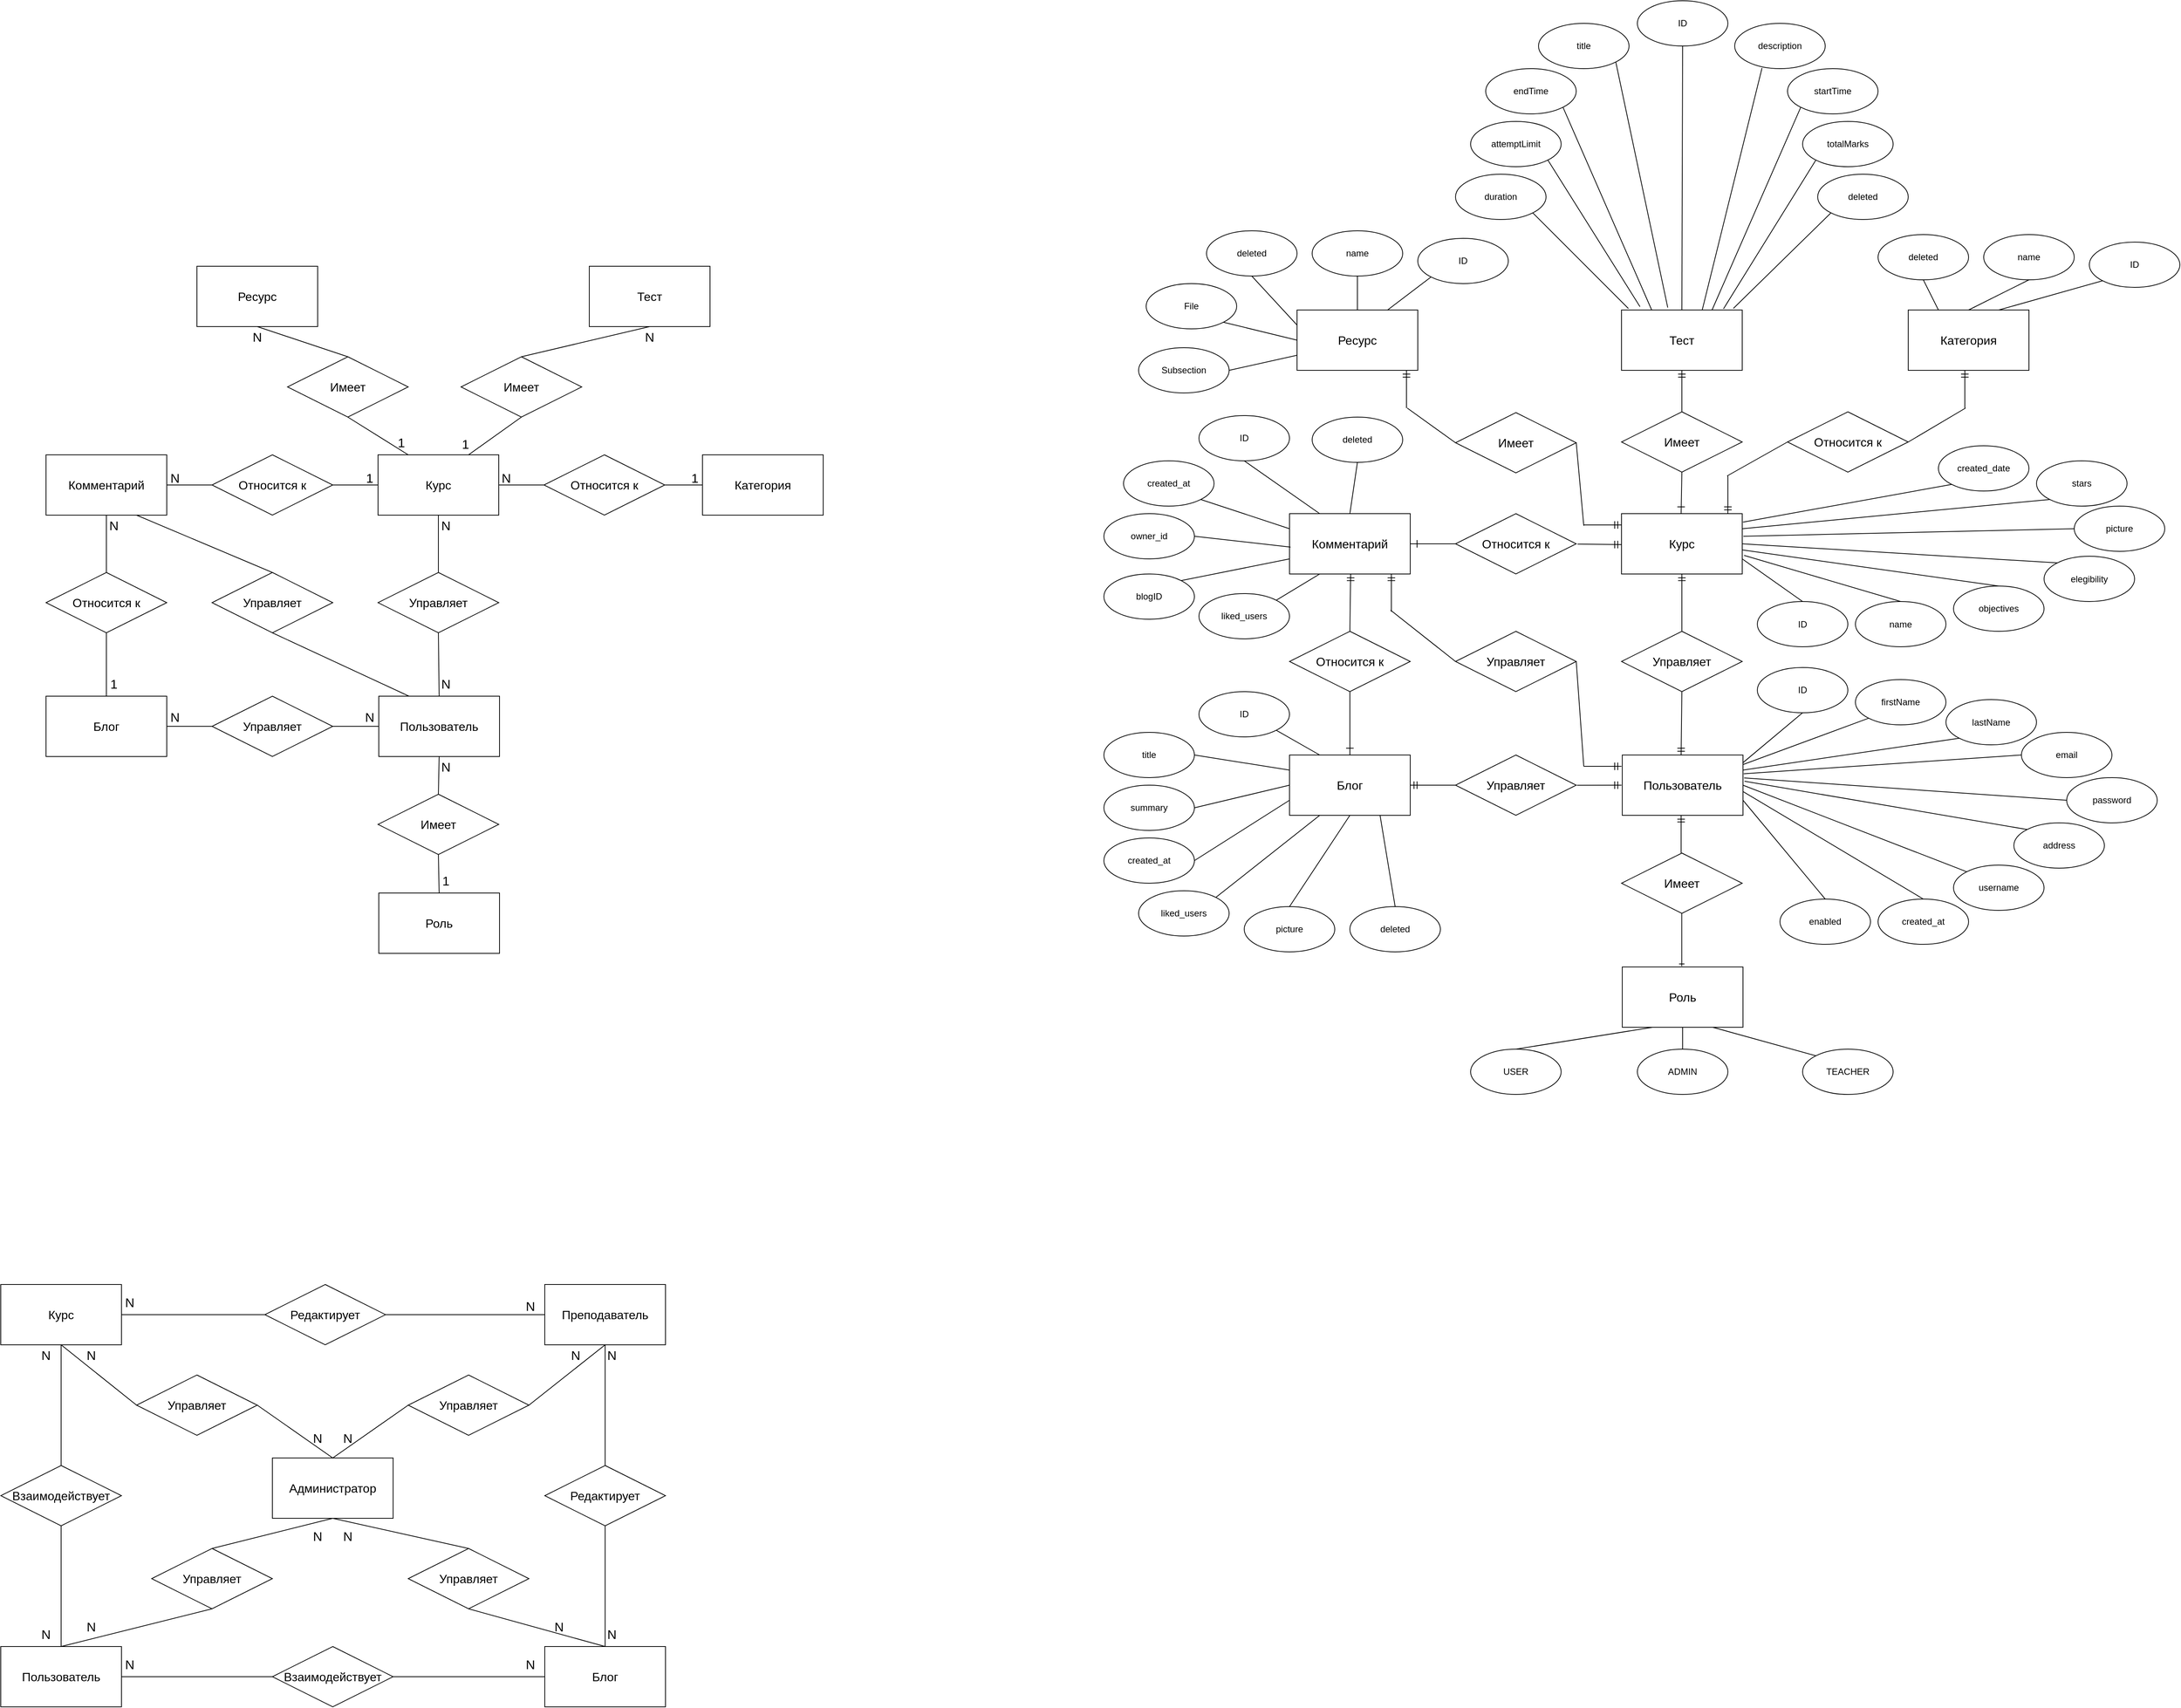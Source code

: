 <mxfile version="24.1.0" type="device">
  <diagram name="Страница — 1" id="MvLf2T4EsreyR6XKmQS5">
    <mxGraphModel dx="2625" dy="3891" grid="0" gridSize="10" guides="1" tooltips="1" connect="1" arrows="1" fold="1" page="1" pageScale="1" pageWidth="1654" pageHeight="1169" math="0" shadow="0">
      <root>
        <mxCell id="0" />
        <mxCell id="1" parent="0" />
        <mxCell id="eMh7EWcEHwNUU9N83CI7-51" value="&lt;font style=&quot;font-size: 16px;&quot;&gt;Администратор&lt;/font&gt;" style="rounded=0;whiteSpace=wrap;html=1;" vertex="1" parent="1">
          <mxGeometry x="580" y="490" width="160" height="80" as="geometry" />
        </mxCell>
        <mxCell id="eMh7EWcEHwNUU9N83CI7-52" value="&lt;span style=&quot;font-size: 16px;&quot;&gt;Преподаватель&lt;/span&gt;" style="rounded=0;whiteSpace=wrap;html=1;" vertex="1" parent="1">
          <mxGeometry x="941" y="260" width="160" height="80" as="geometry" />
        </mxCell>
        <mxCell id="eMh7EWcEHwNUU9N83CI7-53" value="&lt;font style=&quot;font-size: 16px;&quot;&gt;Курс&lt;/font&gt;" style="rounded=0;whiteSpace=wrap;html=1;" vertex="1" parent="1">
          <mxGeometry x="220" y="260" width="160" height="80" as="geometry" />
        </mxCell>
        <mxCell id="eMh7EWcEHwNUU9N83CI7-54" value="&lt;font style=&quot;font-size: 16px;&quot;&gt;Пользователь&lt;/font&gt;" style="rounded=0;whiteSpace=wrap;html=1;" vertex="1" parent="1">
          <mxGeometry x="220" y="740" width="160" height="80" as="geometry" />
        </mxCell>
        <mxCell id="eMh7EWcEHwNUU9N83CI7-55" value="&lt;font style=&quot;font-size: 16px;&quot;&gt;Блог&lt;/font&gt;" style="rounded=0;whiteSpace=wrap;html=1;" vertex="1" parent="1">
          <mxGeometry x="941" y="740" width="160" height="80" as="geometry" />
        </mxCell>
        <mxCell id="eMh7EWcEHwNUU9N83CI7-56" value="&lt;font style=&quot;font-size: 16px;&quot;&gt;Управляет&lt;/font&gt;" style="rhombus;whiteSpace=wrap;html=1;" vertex="1" parent="1">
          <mxGeometry x="400" y="380" width="160" height="80" as="geometry" />
        </mxCell>
        <mxCell id="eMh7EWcEHwNUU9N83CI7-57" value="&lt;font style=&quot;font-size: 16px;&quot;&gt;Управляет&lt;/font&gt;" style="rhombus;whiteSpace=wrap;html=1;" vertex="1" parent="1">
          <mxGeometry x="420" y="610" width="160" height="80" as="geometry" />
        </mxCell>
        <mxCell id="eMh7EWcEHwNUU9N83CI7-59" value="&lt;font style=&quot;font-size: 16px;&quot;&gt;Управляет&lt;/font&gt;" style="rhombus;whiteSpace=wrap;html=1;" vertex="1" parent="1">
          <mxGeometry x="760" y="380" width="160" height="80" as="geometry" />
        </mxCell>
        <mxCell id="eMh7EWcEHwNUU9N83CI7-60" value="&lt;font style=&quot;font-size: 16px;&quot;&gt;Управляет&lt;/font&gt;" style="rhombus;whiteSpace=wrap;html=1;" vertex="1" parent="1">
          <mxGeometry x="760" y="610" width="160" height="80" as="geometry" />
        </mxCell>
        <mxCell id="eMh7EWcEHwNUU9N83CI7-61" value="&lt;font style=&quot;font-size: 16px;&quot;&gt;Взаимодействует&lt;/font&gt;" style="rhombus;whiteSpace=wrap;html=1;" vertex="1" parent="1">
          <mxGeometry x="220" y="500" width="160" height="80" as="geometry" />
        </mxCell>
        <mxCell id="eMh7EWcEHwNUU9N83CI7-62" value="&lt;font style=&quot;font-size: 16px;&quot;&gt;Взаимодействует&lt;/font&gt;" style="rhombus;whiteSpace=wrap;html=1;" vertex="1" parent="1">
          <mxGeometry x="580" y="740" width="160" height="80" as="geometry" />
        </mxCell>
        <mxCell id="eMh7EWcEHwNUU9N83CI7-63" value="&lt;font style=&quot;font-size: 16px;&quot;&gt;Редактирует&lt;/font&gt;" style="rhombus;whiteSpace=wrap;html=1;" vertex="1" parent="1">
          <mxGeometry x="570" y="260" width="160" height="80" as="geometry" />
        </mxCell>
        <mxCell id="eMh7EWcEHwNUU9N83CI7-64" value="&lt;font style=&quot;font-size: 16px;&quot;&gt;Редактирует&lt;/font&gt;" style="rhombus;whiteSpace=wrap;html=1;" vertex="1" parent="1">
          <mxGeometry x="941" y="500" width="160" height="80" as="geometry" />
        </mxCell>
        <mxCell id="eMh7EWcEHwNUU9N83CI7-65" value="" style="endArrow=none;html=1;rounded=0;exitX=0.5;exitY=1;exitDx=0;exitDy=0;entryX=0.5;entryY=0;entryDx=0;entryDy=0;" edge="1" parent="1" source="eMh7EWcEHwNUU9N83CI7-51" target="eMh7EWcEHwNUU9N83CI7-57">
          <mxGeometry width="50" height="50" relative="1" as="geometry">
            <mxPoint x="640" y="580" as="sourcePoint" />
            <mxPoint x="690" y="530" as="targetPoint" />
          </mxGeometry>
        </mxCell>
        <mxCell id="eMh7EWcEHwNUU9N83CI7-66" value="" style="endArrow=none;html=1;rounded=0;exitX=0.5;exitY=1;exitDx=0;exitDy=0;entryX=0.5;entryY=0;entryDx=0;entryDy=0;" edge="1" parent="1" source="eMh7EWcEHwNUU9N83CI7-57" target="eMh7EWcEHwNUU9N83CI7-54">
          <mxGeometry width="50" height="50" relative="1" as="geometry">
            <mxPoint x="670" y="580" as="sourcePoint" />
            <mxPoint x="510" y="620" as="targetPoint" />
          </mxGeometry>
        </mxCell>
        <mxCell id="eMh7EWcEHwNUU9N83CI7-67" value="" style="endArrow=none;html=1;rounded=0;exitX=0.5;exitY=0;exitDx=0;exitDy=0;entryX=0;entryY=0.5;entryDx=0;entryDy=0;" edge="1" parent="1" source="eMh7EWcEHwNUU9N83CI7-51" target="eMh7EWcEHwNUU9N83CI7-59">
          <mxGeometry width="50" height="50" relative="1" as="geometry">
            <mxPoint x="680" y="590" as="sourcePoint" />
            <mxPoint x="520" y="630" as="targetPoint" />
          </mxGeometry>
        </mxCell>
        <mxCell id="eMh7EWcEHwNUU9N83CI7-68" value="" style="endArrow=none;html=1;rounded=0;exitX=0.5;exitY=1;exitDx=0;exitDy=0;entryX=1;entryY=0.5;entryDx=0;entryDy=0;" edge="1" parent="1" source="eMh7EWcEHwNUU9N83CI7-52" target="eMh7EWcEHwNUU9N83CI7-59">
          <mxGeometry width="50" height="50" relative="1" as="geometry">
            <mxPoint x="690" y="600" as="sourcePoint" />
            <mxPoint x="530" y="640" as="targetPoint" />
          </mxGeometry>
        </mxCell>
        <mxCell id="eMh7EWcEHwNUU9N83CI7-69" value="" style="endArrow=none;html=1;rounded=0;exitX=0.5;exitY=0;exitDx=0;exitDy=0;entryX=1;entryY=0.5;entryDx=0;entryDy=0;" edge="1" parent="1" source="eMh7EWcEHwNUU9N83CI7-51" target="eMh7EWcEHwNUU9N83CI7-56">
          <mxGeometry width="50" height="50" relative="1" as="geometry">
            <mxPoint x="700" y="610" as="sourcePoint" />
            <mxPoint x="540" y="650" as="targetPoint" />
          </mxGeometry>
        </mxCell>
        <mxCell id="eMh7EWcEHwNUU9N83CI7-70" value="" style="endArrow=none;html=1;rounded=0;exitX=0;exitY=0.5;exitDx=0;exitDy=0;entryX=0.5;entryY=1;entryDx=0;entryDy=0;" edge="1" parent="1" source="eMh7EWcEHwNUU9N83CI7-56" target="eMh7EWcEHwNUU9N83CI7-53">
          <mxGeometry width="50" height="50" relative="1" as="geometry">
            <mxPoint x="710" y="620" as="sourcePoint" />
            <mxPoint x="550" y="660" as="targetPoint" />
          </mxGeometry>
        </mxCell>
        <mxCell id="eMh7EWcEHwNUU9N83CI7-71" value="" style="endArrow=none;html=1;rounded=0;exitX=0.5;exitY=0;exitDx=0;exitDy=0;entryX=0.5;entryY=1;entryDx=0;entryDy=0;" edge="1" parent="1" source="eMh7EWcEHwNUU9N83CI7-60" target="eMh7EWcEHwNUU9N83CI7-51">
          <mxGeometry width="50" height="50" relative="1" as="geometry">
            <mxPoint x="720" y="630" as="sourcePoint" />
            <mxPoint x="560" y="670" as="targetPoint" />
          </mxGeometry>
        </mxCell>
        <mxCell id="eMh7EWcEHwNUU9N83CI7-72" value="" style="endArrow=none;html=1;rounded=0;exitX=0.5;exitY=0;exitDx=0;exitDy=0;entryX=0.5;entryY=1;entryDx=0;entryDy=0;" edge="1" parent="1" source="eMh7EWcEHwNUU9N83CI7-55" target="eMh7EWcEHwNUU9N83CI7-60">
          <mxGeometry width="50" height="50" relative="1" as="geometry">
            <mxPoint x="730" y="640" as="sourcePoint" />
            <mxPoint x="570" y="680" as="targetPoint" />
          </mxGeometry>
        </mxCell>
        <mxCell id="eMh7EWcEHwNUU9N83CI7-73" value="" style="endArrow=none;html=1;rounded=0;exitX=0;exitY=0.5;exitDx=0;exitDy=0;entryX=1;entryY=0.5;entryDx=0;entryDy=0;" edge="1" parent="1" source="eMh7EWcEHwNUU9N83CI7-62" target="eMh7EWcEHwNUU9N83CI7-54">
          <mxGeometry width="50" height="50" relative="1" as="geometry">
            <mxPoint x="740" y="650" as="sourcePoint" />
            <mxPoint x="580" y="690" as="targetPoint" />
          </mxGeometry>
        </mxCell>
        <mxCell id="eMh7EWcEHwNUU9N83CI7-74" value="" style="endArrow=none;html=1;rounded=0;exitX=0;exitY=0.5;exitDx=0;exitDy=0;entryX=1;entryY=0.5;entryDx=0;entryDy=0;" edge="1" parent="1" source="eMh7EWcEHwNUU9N83CI7-55" target="eMh7EWcEHwNUU9N83CI7-62">
          <mxGeometry width="50" height="50" relative="1" as="geometry">
            <mxPoint x="750" y="660" as="sourcePoint" />
            <mxPoint x="590" y="700" as="targetPoint" />
          </mxGeometry>
        </mxCell>
        <mxCell id="eMh7EWcEHwNUU9N83CI7-75" value="" style="endArrow=none;html=1;rounded=0;exitX=0.5;exitY=1;exitDx=0;exitDy=0;entryX=0.5;entryY=0;entryDx=0;entryDy=0;" edge="1" parent="1" source="eMh7EWcEHwNUU9N83CI7-61" target="eMh7EWcEHwNUU9N83CI7-54">
          <mxGeometry width="50" height="50" relative="1" as="geometry">
            <mxPoint x="760" y="670" as="sourcePoint" />
            <mxPoint x="600" y="710" as="targetPoint" />
          </mxGeometry>
        </mxCell>
        <mxCell id="eMh7EWcEHwNUU9N83CI7-76" value="" style="endArrow=none;html=1;rounded=0;exitX=0.5;exitY=0;exitDx=0;exitDy=0;entryX=0.5;entryY=1;entryDx=0;entryDy=0;" edge="1" parent="1" source="eMh7EWcEHwNUU9N83CI7-61" target="eMh7EWcEHwNUU9N83CI7-53">
          <mxGeometry width="50" height="50" relative="1" as="geometry">
            <mxPoint x="770" y="680" as="sourcePoint" />
            <mxPoint x="610" y="720" as="targetPoint" />
          </mxGeometry>
        </mxCell>
        <mxCell id="eMh7EWcEHwNUU9N83CI7-77" value="" style="endArrow=none;html=1;rounded=0;exitX=0;exitY=0.5;exitDx=0;exitDy=0;entryX=1;entryY=0.5;entryDx=0;entryDy=0;" edge="1" parent="1" source="eMh7EWcEHwNUU9N83CI7-63" target="eMh7EWcEHwNUU9N83CI7-53">
          <mxGeometry width="50" height="50" relative="1" as="geometry">
            <mxPoint x="780" y="690" as="sourcePoint" />
            <mxPoint x="620" y="730" as="targetPoint" />
          </mxGeometry>
        </mxCell>
        <mxCell id="eMh7EWcEHwNUU9N83CI7-78" value="" style="endArrow=none;html=1;rounded=0;exitX=0;exitY=0.5;exitDx=0;exitDy=0;entryX=1;entryY=0.5;entryDx=0;entryDy=0;" edge="1" parent="1" source="eMh7EWcEHwNUU9N83CI7-52" target="eMh7EWcEHwNUU9N83CI7-63">
          <mxGeometry width="50" height="50" relative="1" as="geometry">
            <mxPoint x="790" y="700" as="sourcePoint" />
            <mxPoint x="630" y="740" as="targetPoint" />
          </mxGeometry>
        </mxCell>
        <mxCell id="eMh7EWcEHwNUU9N83CI7-79" value="" style="endArrow=none;html=1;rounded=0;exitX=0.5;exitY=0;exitDx=0;exitDy=0;entryX=0.5;entryY=1;entryDx=0;entryDy=0;" edge="1" parent="1" source="eMh7EWcEHwNUU9N83CI7-64" target="eMh7EWcEHwNUU9N83CI7-52">
          <mxGeometry width="50" height="50" relative="1" as="geometry">
            <mxPoint x="800" y="710" as="sourcePoint" />
            <mxPoint x="640" y="750" as="targetPoint" />
          </mxGeometry>
        </mxCell>
        <mxCell id="eMh7EWcEHwNUU9N83CI7-80" value="" style="endArrow=none;html=1;rounded=0;exitX=0.5;exitY=0;exitDx=0;exitDy=0;entryX=0.5;entryY=1;entryDx=0;entryDy=0;" edge="1" parent="1" source="eMh7EWcEHwNUU9N83CI7-55" target="eMh7EWcEHwNUU9N83CI7-64">
          <mxGeometry width="50" height="50" relative="1" as="geometry">
            <mxPoint x="810" y="720" as="sourcePoint" />
            <mxPoint x="650" y="760" as="targetPoint" />
          </mxGeometry>
        </mxCell>
        <mxCell id="eMh7EWcEHwNUU9N83CI7-81" value="&lt;font style=&quot;font-size: 17px;&quot;&gt;N&lt;/font&gt;" style="text;html=1;align=center;verticalAlign=middle;whiteSpace=wrap;rounded=0;" vertex="1" parent="1">
          <mxGeometry x="610" y="580" width="60" height="30" as="geometry" />
        </mxCell>
        <mxCell id="eMh7EWcEHwNUU9N83CI7-82" value="&lt;font style=&quot;font-size: 17px;&quot;&gt;N&lt;/font&gt;" style="text;html=1;align=center;verticalAlign=middle;whiteSpace=wrap;rounded=0;" vertex="1" parent="1">
          <mxGeometry x="650" y="580" width="60" height="30" as="geometry" />
        </mxCell>
        <mxCell id="eMh7EWcEHwNUU9N83CI7-83" value="&lt;font style=&quot;font-size: 17px;&quot;&gt;N&lt;/font&gt;" style="text;html=1;align=center;verticalAlign=middle;whiteSpace=wrap;rounded=0;" vertex="1" parent="1">
          <mxGeometry x="930" y="700" width="60" height="30" as="geometry" />
        </mxCell>
        <mxCell id="eMh7EWcEHwNUU9N83CI7-84" value="&lt;font style=&quot;font-size: 17px;&quot;&gt;N&lt;/font&gt;" style="text;html=1;align=center;verticalAlign=middle;whiteSpace=wrap;rounded=0;" vertex="1" parent="1">
          <mxGeometry x="310" y="700" width="60" height="30" as="geometry" />
        </mxCell>
        <mxCell id="eMh7EWcEHwNUU9N83CI7-85" value="&lt;font style=&quot;font-size: 17px;&quot;&gt;N&lt;/font&gt;" style="text;html=1;align=center;verticalAlign=middle;whiteSpace=wrap;rounded=0;" vertex="1" parent="1">
          <mxGeometry x="310" y="340" width="60" height="30" as="geometry" />
        </mxCell>
        <mxCell id="eMh7EWcEHwNUU9N83CI7-86" value="&lt;font style=&quot;font-size: 17px;&quot;&gt;N&lt;/font&gt;" style="text;html=1;align=center;verticalAlign=middle;whiteSpace=wrap;rounded=0;" vertex="1" parent="1">
          <mxGeometry x="361" y="270" width="60" height="30" as="geometry" />
        </mxCell>
        <mxCell id="eMh7EWcEHwNUU9N83CI7-87" value="&lt;font style=&quot;font-size: 17px;&quot;&gt;N&lt;/font&gt;" style="text;html=1;align=center;verticalAlign=middle;whiteSpace=wrap;rounded=0;" vertex="1" parent="1">
          <mxGeometry x="892" y="275" width="60" height="30" as="geometry" />
        </mxCell>
        <mxCell id="eMh7EWcEHwNUU9N83CI7-88" value="&lt;font style=&quot;font-size: 17px;&quot;&gt;N&lt;/font&gt;" style="text;html=1;align=center;verticalAlign=middle;whiteSpace=wrap;rounded=0;" vertex="1" parent="1">
          <mxGeometry x="1000" y="340" width="60" height="30" as="geometry" />
        </mxCell>
        <mxCell id="eMh7EWcEHwNUU9N83CI7-89" value="&lt;font style=&quot;font-size: 17px;&quot;&gt;N&lt;/font&gt;" style="text;html=1;align=center;verticalAlign=middle;whiteSpace=wrap;rounded=0;" vertex="1" parent="1">
          <mxGeometry x="1000" y="710" width="60" height="30" as="geometry" />
        </mxCell>
        <mxCell id="eMh7EWcEHwNUU9N83CI7-90" value="&lt;font style=&quot;font-size: 17px;&quot;&gt;N&lt;/font&gt;" style="text;html=1;align=center;verticalAlign=middle;whiteSpace=wrap;rounded=0;" vertex="1" parent="1">
          <mxGeometry x="361" y="750" width="60" height="30" as="geometry" />
        </mxCell>
        <mxCell id="eMh7EWcEHwNUU9N83CI7-91" value="&lt;font style=&quot;font-size: 17px;&quot;&gt;N&lt;/font&gt;" style="text;html=1;align=center;verticalAlign=middle;whiteSpace=wrap;rounded=0;" vertex="1" parent="1">
          <mxGeometry x="892" y="750" width="60" height="30" as="geometry" />
        </mxCell>
        <mxCell id="eMh7EWcEHwNUU9N83CI7-92" value="&lt;font style=&quot;font-size: 17px;&quot;&gt;N&lt;/font&gt;" style="text;html=1;align=center;verticalAlign=middle;whiteSpace=wrap;rounded=0;" vertex="1" parent="1">
          <mxGeometry x="250" y="710" width="60" height="30" as="geometry" />
        </mxCell>
        <mxCell id="eMh7EWcEHwNUU9N83CI7-93" value="&lt;font style=&quot;font-size: 17px;&quot;&gt;N&lt;/font&gt;" style="text;html=1;align=center;verticalAlign=middle;whiteSpace=wrap;rounded=0;" vertex="1" parent="1">
          <mxGeometry x="250" y="340" width="60" height="30" as="geometry" />
        </mxCell>
        <mxCell id="eMh7EWcEHwNUU9N83CI7-94" value="&lt;font style=&quot;font-size: 17px;&quot;&gt;N&lt;/font&gt;" style="text;html=1;align=center;verticalAlign=middle;whiteSpace=wrap;rounded=0;" vertex="1" parent="1">
          <mxGeometry x="952" y="340" width="60" height="30" as="geometry" />
        </mxCell>
        <mxCell id="eMh7EWcEHwNUU9N83CI7-95" value="&lt;font style=&quot;font-size: 17px;&quot;&gt;N&lt;/font&gt;" style="text;html=1;align=center;verticalAlign=middle;whiteSpace=wrap;rounded=0;" vertex="1" parent="1">
          <mxGeometry x="610" y="450" width="60" height="30" as="geometry" />
        </mxCell>
        <mxCell id="eMh7EWcEHwNUU9N83CI7-96" value="&lt;font style=&quot;font-size: 17px;&quot;&gt;N&lt;/font&gt;" style="text;html=1;align=center;verticalAlign=middle;whiteSpace=wrap;rounded=0;" vertex="1" parent="1">
          <mxGeometry x="650" y="450" width="60" height="30" as="geometry" />
        </mxCell>
        <mxCell id="eMh7EWcEHwNUU9N83CI7-162" value="&lt;font style=&quot;font-size: 16px;&quot;&gt;Пользователь&lt;/font&gt;" style="rounded=0;whiteSpace=wrap;html=1;" vertex="1" parent="1">
          <mxGeometry x="721" y="-520" width="160" height="80" as="geometry" />
        </mxCell>
        <mxCell id="eMh7EWcEHwNUU9N83CI7-163" value="&lt;font style=&quot;font-size: 16px;&quot;&gt;Курс&lt;/font&gt;" style="rounded=0;whiteSpace=wrap;html=1;" vertex="1" parent="1">
          <mxGeometry x="720" y="-840" width="160" height="80" as="geometry" />
        </mxCell>
        <mxCell id="eMh7EWcEHwNUU9N83CI7-164" value="&lt;span style=&quot;font-size: 16px;&quot;&gt;Роль&lt;/span&gt;" style="rounded=0;whiteSpace=wrap;html=1;" vertex="1" parent="1">
          <mxGeometry x="721" y="-259" width="160" height="80" as="geometry" />
        </mxCell>
        <mxCell id="eMh7EWcEHwNUU9N83CI7-165" value="&lt;font style=&quot;font-size: 16px;&quot;&gt;Блог&lt;/font&gt;" style="rounded=0;whiteSpace=wrap;html=1;" vertex="1" parent="1">
          <mxGeometry x="280" y="-520" width="160" height="80" as="geometry" />
        </mxCell>
        <mxCell id="eMh7EWcEHwNUU9N83CI7-166" value="&lt;font style=&quot;font-size: 16px;&quot;&gt;Категория&lt;/font&gt;" style="rounded=0;whiteSpace=wrap;html=1;" vertex="1" parent="1">
          <mxGeometry x="1150" y="-840" width="160" height="80" as="geometry" />
        </mxCell>
        <mxCell id="eMh7EWcEHwNUU9N83CI7-167" value="&lt;span style=&quot;font-size: 16px;&quot;&gt;Комментарий&lt;/span&gt;" style="rounded=0;whiteSpace=wrap;html=1;" vertex="1" parent="1">
          <mxGeometry x="280" y="-840" width="160" height="80" as="geometry" />
        </mxCell>
        <mxCell id="eMh7EWcEHwNUU9N83CI7-168" value="&lt;span style=&quot;font-size: 16px;&quot;&gt;Ресурс&lt;/span&gt;" style="rounded=0;whiteSpace=wrap;html=1;" vertex="1" parent="1">
          <mxGeometry x="480" y="-1090" width="160" height="80" as="geometry" />
        </mxCell>
        <mxCell id="eMh7EWcEHwNUU9N83CI7-169" value="&lt;span style=&quot;font-size: 16px;&quot;&gt;Тест&lt;/span&gt;" style="rounded=0;whiteSpace=wrap;html=1;" vertex="1" parent="1">
          <mxGeometry x="1000" y="-1090" width="160" height="80" as="geometry" />
        </mxCell>
        <mxCell id="eMh7EWcEHwNUU9N83CI7-170" value="&lt;font style=&quot;font-size: 16px;&quot;&gt;Имеет&lt;/font&gt;" style="rhombus;whiteSpace=wrap;html=1;" vertex="1" parent="1">
          <mxGeometry x="720" y="-390" width="160" height="80" as="geometry" />
        </mxCell>
        <mxCell id="eMh7EWcEHwNUU9N83CI7-171" value="&lt;font style=&quot;font-size: 16px;&quot;&gt;Управляет&lt;/font&gt;" style="rhombus;whiteSpace=wrap;html=1;" vertex="1" parent="1">
          <mxGeometry x="720" y="-684" width="160" height="80" as="geometry" />
        </mxCell>
        <mxCell id="eMh7EWcEHwNUU9N83CI7-172" value="&lt;font style=&quot;font-size: 16px;&quot;&gt;Управляет&lt;/font&gt;" style="rhombus;whiteSpace=wrap;html=1;" vertex="1" parent="1">
          <mxGeometry x="500" y="-520" width="160" height="80" as="geometry" />
        </mxCell>
        <mxCell id="eMh7EWcEHwNUU9N83CI7-173" value="&lt;font style=&quot;font-size: 16px;&quot;&gt;Относится к&lt;/font&gt;" style="rhombus;whiteSpace=wrap;html=1;" vertex="1" parent="1">
          <mxGeometry x="280" y="-684" width="160" height="80" as="geometry" />
        </mxCell>
        <mxCell id="eMh7EWcEHwNUU9N83CI7-174" value="&lt;font style=&quot;font-size: 16px;&quot;&gt;Относится к&lt;/font&gt;" style="rhombus;whiteSpace=wrap;html=1;" vertex="1" parent="1">
          <mxGeometry x="500" y="-840" width="160" height="80" as="geometry" />
        </mxCell>
        <mxCell id="eMh7EWcEHwNUU9N83CI7-175" value="&lt;font style=&quot;font-size: 16px;&quot;&gt;Управляет&lt;/font&gt;" style="rhombus;whiteSpace=wrap;html=1;" vertex="1" parent="1">
          <mxGeometry x="500" y="-684" width="160" height="80" as="geometry" />
        </mxCell>
        <mxCell id="eMh7EWcEHwNUU9N83CI7-176" value="&lt;font style=&quot;font-size: 16px;&quot;&gt;Относится к&lt;/font&gt;" style="rhombus;whiteSpace=wrap;html=1;" vertex="1" parent="1">
          <mxGeometry x="940" y="-840" width="160" height="80" as="geometry" />
        </mxCell>
        <mxCell id="eMh7EWcEHwNUU9N83CI7-177" value="&lt;font style=&quot;font-size: 16px;&quot;&gt;Имеет&lt;/font&gt;" style="rhombus;whiteSpace=wrap;html=1;" vertex="1" parent="1">
          <mxGeometry x="600" y="-970" width="160" height="80" as="geometry" />
        </mxCell>
        <mxCell id="eMh7EWcEHwNUU9N83CI7-178" value="&lt;font style=&quot;font-size: 16px;&quot;&gt;Имеет&lt;/font&gt;" style="rhombus;whiteSpace=wrap;html=1;" vertex="1" parent="1">
          <mxGeometry x="830" y="-970" width="160" height="80" as="geometry" />
        </mxCell>
        <mxCell id="eMh7EWcEHwNUU9N83CI7-179" value="" style="endArrow=none;html=1;rounded=0;exitX=0.5;exitY=0;exitDx=0;exitDy=0;entryX=0.5;entryY=1;entryDx=0;entryDy=0;" edge="1" parent="1" source="eMh7EWcEHwNUU9N83CI7-162" target="eMh7EWcEHwNUU9N83CI7-171">
          <mxGeometry width="50" height="50" relative="1" as="geometry">
            <mxPoint x="800" y="-600" as="sourcePoint" />
            <mxPoint x="850" y="-650" as="targetPoint" />
          </mxGeometry>
        </mxCell>
        <mxCell id="eMh7EWcEHwNUU9N83CI7-180" value="" style="endArrow=none;html=1;rounded=0;exitX=0.5;exitY=0;exitDx=0;exitDy=0;entryX=0.5;entryY=1;entryDx=0;entryDy=0;" edge="1" parent="1" source="eMh7EWcEHwNUU9N83CI7-171" target="eMh7EWcEHwNUU9N83CI7-163">
          <mxGeometry width="50" height="50" relative="1" as="geometry">
            <mxPoint x="811" y="-510" as="sourcePoint" />
            <mxPoint x="810" y="-594" as="targetPoint" />
          </mxGeometry>
        </mxCell>
        <mxCell id="eMh7EWcEHwNUU9N83CI7-181" value="" style="endArrow=none;html=1;rounded=0;exitX=0.5;exitY=1;exitDx=0;exitDy=0;entryX=0.5;entryY=0;entryDx=0;entryDy=0;" edge="1" parent="1" source="eMh7EWcEHwNUU9N83CI7-162" target="eMh7EWcEHwNUU9N83CI7-170">
          <mxGeometry width="50" height="50" relative="1" as="geometry">
            <mxPoint x="821" y="-500" as="sourcePoint" />
            <mxPoint x="820" y="-584" as="targetPoint" />
          </mxGeometry>
        </mxCell>
        <mxCell id="eMh7EWcEHwNUU9N83CI7-182" value="" style="endArrow=none;html=1;rounded=0;entryX=1;entryY=0.5;entryDx=0;entryDy=0;exitX=0;exitY=0.5;exitDx=0;exitDy=0;" edge="1" parent="1" source="eMh7EWcEHwNUU9N83CI7-162" target="eMh7EWcEHwNUU9N83CI7-172">
          <mxGeometry width="50" height="50" relative="1" as="geometry">
            <mxPoint x="710" y="-480" as="sourcePoint" />
            <mxPoint x="830" y="-574" as="targetPoint" />
          </mxGeometry>
        </mxCell>
        <mxCell id="eMh7EWcEHwNUU9N83CI7-183" value="" style="endArrow=none;html=1;rounded=0;exitX=0;exitY=0.5;exitDx=0;exitDy=0;entryX=1;entryY=0.5;entryDx=0;entryDy=0;" edge="1" parent="1" source="eMh7EWcEHwNUU9N83CI7-172" target="eMh7EWcEHwNUU9N83CI7-165">
          <mxGeometry width="50" height="50" relative="1" as="geometry">
            <mxPoint x="841" y="-480" as="sourcePoint" />
            <mxPoint x="840" y="-564" as="targetPoint" />
          </mxGeometry>
        </mxCell>
        <mxCell id="eMh7EWcEHwNUU9N83CI7-184" value="" style="endArrow=none;html=1;rounded=0;exitX=0.5;exitY=0;exitDx=0;exitDy=0;entryX=0.5;entryY=1;entryDx=0;entryDy=0;" edge="1" parent="1" source="eMh7EWcEHwNUU9N83CI7-165" target="eMh7EWcEHwNUU9N83CI7-173">
          <mxGeometry width="50" height="50" relative="1" as="geometry">
            <mxPoint x="851" y="-470" as="sourcePoint" />
            <mxPoint x="850" y="-554" as="targetPoint" />
          </mxGeometry>
        </mxCell>
        <mxCell id="eMh7EWcEHwNUU9N83CI7-185" value="" style="endArrow=none;html=1;rounded=0;exitX=0.5;exitY=0;exitDx=0;exitDy=0;entryX=0.5;entryY=1;entryDx=0;entryDy=0;" edge="1" parent="1" source="eMh7EWcEHwNUU9N83CI7-173" target="eMh7EWcEHwNUU9N83CI7-167">
          <mxGeometry width="50" height="50" relative="1" as="geometry">
            <mxPoint x="861" y="-460" as="sourcePoint" />
            <mxPoint x="860" y="-544" as="targetPoint" />
          </mxGeometry>
        </mxCell>
        <mxCell id="eMh7EWcEHwNUU9N83CI7-186" value="" style="endArrow=none;html=1;rounded=0;exitX=0.25;exitY=0;exitDx=0;exitDy=0;entryX=0.5;entryY=1;entryDx=0;entryDy=0;" edge="1" parent="1" source="eMh7EWcEHwNUU9N83CI7-162" target="eMh7EWcEHwNUU9N83CI7-175">
          <mxGeometry width="50" height="50" relative="1" as="geometry">
            <mxPoint x="871" y="-450" as="sourcePoint" />
            <mxPoint x="870" y="-534" as="targetPoint" />
          </mxGeometry>
        </mxCell>
        <mxCell id="eMh7EWcEHwNUU9N83CI7-187" value="" style="endArrow=none;html=1;rounded=0;exitX=0.5;exitY=0;exitDx=0;exitDy=0;entryX=0.75;entryY=1;entryDx=0;entryDy=0;" edge="1" parent="1" source="eMh7EWcEHwNUU9N83CI7-175" target="eMh7EWcEHwNUU9N83CI7-167">
          <mxGeometry width="50" height="50" relative="1" as="geometry">
            <mxPoint x="881" y="-440" as="sourcePoint" />
            <mxPoint x="880" y="-524" as="targetPoint" />
          </mxGeometry>
        </mxCell>
        <mxCell id="eMh7EWcEHwNUU9N83CI7-188" value="" style="endArrow=none;html=1;rounded=0;exitX=0;exitY=0.5;exitDx=0;exitDy=0;entryX=1;entryY=0.5;entryDx=0;entryDy=0;" edge="1" parent="1" source="eMh7EWcEHwNUU9N83CI7-174" target="eMh7EWcEHwNUU9N83CI7-167">
          <mxGeometry width="50" height="50" relative="1" as="geometry">
            <mxPoint x="891" y="-430" as="sourcePoint" />
            <mxPoint x="890" y="-514" as="targetPoint" />
          </mxGeometry>
        </mxCell>
        <mxCell id="eMh7EWcEHwNUU9N83CI7-189" value="" style="endArrow=none;html=1;rounded=0;exitX=0;exitY=0.5;exitDx=0;exitDy=0;entryX=1;entryY=0.5;entryDx=0;entryDy=0;" edge="1" parent="1" source="eMh7EWcEHwNUU9N83CI7-163" target="eMh7EWcEHwNUU9N83CI7-174">
          <mxGeometry width="50" height="50" relative="1" as="geometry">
            <mxPoint x="901" y="-420" as="sourcePoint" />
            <mxPoint x="900" y="-504" as="targetPoint" />
          </mxGeometry>
        </mxCell>
        <mxCell id="eMh7EWcEHwNUU9N83CI7-190" value="" style="endArrow=none;html=1;rounded=0;exitX=0.5;exitY=0;exitDx=0;exitDy=0;entryX=0.5;entryY=1;entryDx=0;entryDy=0;" edge="1" parent="1" source="eMh7EWcEHwNUU9N83CI7-164" target="eMh7EWcEHwNUU9N83CI7-170">
          <mxGeometry width="50" height="50" relative="1" as="geometry">
            <mxPoint x="911" y="-410" as="sourcePoint" />
            <mxPoint x="910" y="-494" as="targetPoint" />
          </mxGeometry>
        </mxCell>
        <mxCell id="eMh7EWcEHwNUU9N83CI7-191" value="" style="endArrow=none;html=1;rounded=0;exitX=0;exitY=0.5;exitDx=0;exitDy=0;entryX=1;entryY=0.5;entryDx=0;entryDy=0;" edge="1" parent="1" source="eMh7EWcEHwNUU9N83CI7-176" target="eMh7EWcEHwNUU9N83CI7-163">
          <mxGeometry width="50" height="50" relative="1" as="geometry">
            <mxPoint x="921" y="-400" as="sourcePoint" />
            <mxPoint x="920" y="-484" as="targetPoint" />
          </mxGeometry>
        </mxCell>
        <mxCell id="eMh7EWcEHwNUU9N83CI7-192" value="" style="endArrow=none;html=1;rounded=0;exitX=0;exitY=0.5;exitDx=0;exitDy=0;entryX=1;entryY=0.5;entryDx=0;entryDy=0;" edge="1" parent="1" source="eMh7EWcEHwNUU9N83CI7-166" target="eMh7EWcEHwNUU9N83CI7-176">
          <mxGeometry width="50" height="50" relative="1" as="geometry">
            <mxPoint x="931" y="-390" as="sourcePoint" />
            <mxPoint x="930" y="-474" as="targetPoint" />
          </mxGeometry>
        </mxCell>
        <mxCell id="eMh7EWcEHwNUU9N83CI7-193" value="" style="endArrow=none;html=1;rounded=0;exitX=0.25;exitY=0;exitDx=0;exitDy=0;entryX=0.5;entryY=1;entryDx=0;entryDy=0;" edge="1" parent="1" source="eMh7EWcEHwNUU9N83CI7-163" target="eMh7EWcEHwNUU9N83CI7-177">
          <mxGeometry width="50" height="50" relative="1" as="geometry">
            <mxPoint x="941" y="-380" as="sourcePoint" />
            <mxPoint x="940" y="-464" as="targetPoint" />
          </mxGeometry>
        </mxCell>
        <mxCell id="eMh7EWcEHwNUU9N83CI7-194" value="" style="endArrow=none;html=1;rounded=0;exitX=0.5;exitY=0;exitDx=0;exitDy=0;entryX=0.5;entryY=1;entryDx=0;entryDy=0;" edge="1" parent="1" source="eMh7EWcEHwNUU9N83CI7-177" target="eMh7EWcEHwNUU9N83CI7-168">
          <mxGeometry width="50" height="50" relative="1" as="geometry">
            <mxPoint x="951" y="-370" as="sourcePoint" />
            <mxPoint x="950" y="-454" as="targetPoint" />
          </mxGeometry>
        </mxCell>
        <mxCell id="eMh7EWcEHwNUU9N83CI7-195" value="" style="endArrow=none;html=1;rounded=0;exitX=0.5;exitY=1;exitDx=0;exitDy=0;entryX=0.75;entryY=0;entryDx=0;entryDy=0;" edge="1" parent="1" source="eMh7EWcEHwNUU9N83CI7-178" target="eMh7EWcEHwNUU9N83CI7-163">
          <mxGeometry width="50" height="50" relative="1" as="geometry">
            <mxPoint x="961" y="-360" as="sourcePoint" />
            <mxPoint x="960" y="-444" as="targetPoint" />
          </mxGeometry>
        </mxCell>
        <mxCell id="eMh7EWcEHwNUU9N83CI7-196" value="" style="endArrow=none;html=1;rounded=0;exitX=0.5;exitY=1;exitDx=0;exitDy=0;entryX=0.5;entryY=0;entryDx=0;entryDy=0;" edge="1" parent="1" source="eMh7EWcEHwNUU9N83CI7-169" target="eMh7EWcEHwNUU9N83CI7-178">
          <mxGeometry width="50" height="50" relative="1" as="geometry">
            <mxPoint x="971" y="-350" as="sourcePoint" />
            <mxPoint x="970" y="-434" as="targetPoint" />
          </mxGeometry>
        </mxCell>
        <mxCell id="eMh7EWcEHwNUU9N83CI7-197" value="&lt;font style=&quot;font-size: 17px;&quot;&gt;N&lt;/font&gt;" style="text;html=1;align=center;verticalAlign=middle;whiteSpace=wrap;rounded=0;" vertex="1" parent="1">
          <mxGeometry x="780" y="-760" width="60" height="30" as="geometry" />
        </mxCell>
        <mxCell id="eMh7EWcEHwNUU9N83CI7-198" value="&lt;font style=&quot;font-size: 17px;&quot;&gt;N&lt;/font&gt;" style="text;html=1;align=center;verticalAlign=middle;whiteSpace=wrap;rounded=0;" vertex="1" parent="1">
          <mxGeometry x="780" y="-550" width="60" height="30" as="geometry" />
        </mxCell>
        <mxCell id="eMh7EWcEHwNUU9N83CI7-199" value="&lt;font style=&quot;font-size: 17px;&quot;&gt;N&lt;/font&gt;" style="text;html=1;align=center;verticalAlign=middle;whiteSpace=wrap;rounded=0;" vertex="1" parent="1">
          <mxGeometry x="780" y="-440" width="60" height="30" as="geometry" />
        </mxCell>
        <mxCell id="eMh7EWcEHwNUU9N83CI7-200" value="&lt;font style=&quot;font-size: 17px;&quot;&gt;1&lt;/font&gt;" style="text;html=1;align=center;verticalAlign=middle;whiteSpace=wrap;rounded=0;" vertex="1" parent="1">
          <mxGeometry x="780" y="-289" width="60" height="30" as="geometry" />
        </mxCell>
        <mxCell id="eMh7EWcEHwNUU9N83CI7-201" value="&lt;font style=&quot;font-size: 17px;&quot;&gt;N&lt;/font&gt;" style="text;html=1;align=center;verticalAlign=middle;whiteSpace=wrap;rounded=0;" vertex="1" parent="1">
          <mxGeometry x="679" y="-506" width="60" height="30" as="geometry" />
        </mxCell>
        <mxCell id="eMh7EWcEHwNUU9N83CI7-202" value="&lt;font style=&quot;font-size: 17px;&quot;&gt;N&lt;/font&gt;" style="text;html=1;align=center;verticalAlign=middle;whiteSpace=wrap;rounded=0;" vertex="1" parent="1">
          <mxGeometry x="421" y="-506" width="60" height="30" as="geometry" />
        </mxCell>
        <mxCell id="eMh7EWcEHwNUU9N83CI7-203" value="&lt;font style=&quot;font-size: 17px;&quot;&gt;1&lt;/font&gt;" style="text;html=1;align=center;verticalAlign=middle;whiteSpace=wrap;rounded=0;" vertex="1" parent="1">
          <mxGeometry x="340" y="-550" width="60" height="30" as="geometry" />
        </mxCell>
        <mxCell id="eMh7EWcEHwNUU9N83CI7-204" value="&lt;font style=&quot;font-size: 17px;&quot;&gt;N&lt;/font&gt;" style="text;html=1;align=center;verticalAlign=middle;whiteSpace=wrap;rounded=0;" vertex="1" parent="1">
          <mxGeometry x="340" y="-760" width="60" height="30" as="geometry" />
        </mxCell>
        <mxCell id="eMh7EWcEHwNUU9N83CI7-205" value="&lt;font style=&quot;font-size: 17px;&quot;&gt;N&lt;/font&gt;" style="text;html=1;align=center;verticalAlign=middle;whiteSpace=wrap;rounded=0;" vertex="1" parent="1">
          <mxGeometry x="421" y="-823" width="60" height="30" as="geometry" />
        </mxCell>
        <mxCell id="eMh7EWcEHwNUU9N83CI7-206" value="&lt;font style=&quot;font-size: 17px;&quot;&gt;1&lt;/font&gt;" style="text;html=1;align=center;verticalAlign=middle;whiteSpace=wrap;rounded=0;" vertex="1" parent="1">
          <mxGeometry x="679" y="-823" width="60" height="30" as="geometry" />
        </mxCell>
        <mxCell id="eMh7EWcEHwNUU9N83CI7-207" value="&lt;font style=&quot;font-size: 17px;&quot;&gt;N&lt;/font&gt;" style="text;html=1;align=center;verticalAlign=middle;whiteSpace=wrap;rounded=0;" vertex="1" parent="1">
          <mxGeometry x="860" y="-823" width="60" height="30" as="geometry" />
        </mxCell>
        <mxCell id="eMh7EWcEHwNUU9N83CI7-208" value="&lt;font style=&quot;font-size: 17px;&quot;&gt;1&lt;/font&gt;" style="text;html=1;align=center;verticalAlign=middle;whiteSpace=wrap;rounded=0;" vertex="1" parent="1">
          <mxGeometry x="1110" y="-823" width="60" height="30" as="geometry" />
        </mxCell>
        <mxCell id="eMh7EWcEHwNUU9N83CI7-209" value="&lt;font style=&quot;font-size: 17px;&quot;&gt;N&lt;/font&gt;" style="text;html=1;align=center;verticalAlign=middle;whiteSpace=wrap;rounded=0;" vertex="1" parent="1">
          <mxGeometry x="530" y="-1010" width="60" height="30" as="geometry" />
        </mxCell>
        <mxCell id="eMh7EWcEHwNUU9N83CI7-210" value="&lt;font style=&quot;font-size: 17px;&quot;&gt;1&lt;/font&gt;" style="text;html=1;align=center;verticalAlign=middle;whiteSpace=wrap;rounded=0;" vertex="1" parent="1">
          <mxGeometry x="721" y="-870" width="60" height="30" as="geometry" />
        </mxCell>
        <mxCell id="eMh7EWcEHwNUU9N83CI7-211" value="&lt;font style=&quot;font-size: 17px;&quot;&gt;N&lt;/font&gt;" style="text;html=1;align=center;verticalAlign=middle;whiteSpace=wrap;rounded=0;" vertex="1" parent="1">
          <mxGeometry x="1050" y="-1010" width="60" height="30" as="geometry" />
        </mxCell>
        <mxCell id="eMh7EWcEHwNUU9N83CI7-212" value="&lt;font style=&quot;font-size: 17px;&quot;&gt;1&lt;/font&gt;" style="text;html=1;align=center;verticalAlign=middle;whiteSpace=wrap;rounded=0;" vertex="1" parent="1">
          <mxGeometry x="806" y="-868" width="60" height="30" as="geometry" />
        </mxCell>
        <mxCell id="eMh7EWcEHwNUU9N83CI7-213" value="ID" style="ellipse;whiteSpace=wrap;html=1;" vertex="1" parent="1">
          <mxGeometry x="2548" y="-645.5" width="120" height="60" as="geometry" />
        </mxCell>
        <mxCell id="eMh7EWcEHwNUU9N83CI7-214" value="name" style="ellipse;whiteSpace=wrap;html=1;" vertex="1" parent="1">
          <mxGeometry x="2678" y="-645.5" width="120" height="60" as="geometry" />
        </mxCell>
        <mxCell id="eMh7EWcEHwNUU9N83CI7-215" value="objectives" style="ellipse;whiteSpace=wrap;html=1;" vertex="1" parent="1">
          <mxGeometry x="2808" y="-666" width="120" height="60" as="geometry" />
        </mxCell>
        <mxCell id="eMh7EWcEHwNUU9N83CI7-216" value="elegibility" style="ellipse;whiteSpace=wrap;html=1;" vertex="1" parent="1">
          <mxGeometry x="2928" y="-705.5" width="120" height="60" as="geometry" />
        </mxCell>
        <mxCell id="eMh7EWcEHwNUU9N83CI7-217" value="picture" style="ellipse;whiteSpace=wrap;html=1;" vertex="1" parent="1">
          <mxGeometry x="2968" y="-772" width="120" height="60" as="geometry" />
        </mxCell>
        <mxCell id="eMh7EWcEHwNUU9N83CI7-218" value="stars" style="ellipse;whiteSpace=wrap;html=1;" vertex="1" parent="1">
          <mxGeometry x="2918" y="-832" width="120" height="60" as="geometry" />
        </mxCell>
        <mxCell id="eMh7EWcEHwNUU9N83CI7-219" value="created_date" style="ellipse;whiteSpace=wrap;html=1;" vertex="1" parent="1">
          <mxGeometry x="2788" y="-852" width="120" height="60" as="geometry" />
        </mxCell>
        <mxCell id="eMh7EWcEHwNUU9N83CI7-272" value="&lt;font style=&quot;font-size: 16px;&quot;&gt;Пользователь&lt;/font&gt;" style="rounded=0;whiteSpace=wrap;html=1;" vertex="1" parent="1">
          <mxGeometry x="2369" y="-442" width="160" height="80" as="geometry" />
        </mxCell>
        <mxCell id="eMh7EWcEHwNUU9N83CI7-273" value="&lt;font style=&quot;font-size: 16px;&quot;&gt;Курс&lt;/font&gt;" style="rounded=0;whiteSpace=wrap;html=1;" vertex="1" parent="1">
          <mxGeometry x="2368" y="-762" width="160" height="80" as="geometry" />
        </mxCell>
        <mxCell id="eMh7EWcEHwNUU9N83CI7-274" value="&lt;span style=&quot;font-size: 16px;&quot;&gt;Роль&lt;/span&gt;" style="rounded=0;whiteSpace=wrap;html=1;" vertex="1" parent="1">
          <mxGeometry x="2369" y="-161" width="160" height="80" as="geometry" />
        </mxCell>
        <mxCell id="eMh7EWcEHwNUU9N83CI7-275" value="&lt;font style=&quot;font-size: 16px;&quot;&gt;Блог&lt;/font&gt;" style="rounded=0;whiteSpace=wrap;html=1;" vertex="1" parent="1">
          <mxGeometry x="1928" y="-442" width="160" height="80" as="geometry" />
        </mxCell>
        <mxCell id="eMh7EWcEHwNUU9N83CI7-276" value="&lt;font style=&quot;font-size: 16px;&quot;&gt;Категория&lt;/font&gt;" style="rounded=0;whiteSpace=wrap;html=1;" vertex="1" parent="1">
          <mxGeometry x="2748" y="-1032" width="160" height="80" as="geometry" />
        </mxCell>
        <mxCell id="eMh7EWcEHwNUU9N83CI7-277" value="&lt;span style=&quot;font-size: 16px;&quot;&gt;Комментарий&lt;/span&gt;" style="rounded=0;whiteSpace=wrap;html=1;" vertex="1" parent="1">
          <mxGeometry x="1928" y="-762" width="160" height="80" as="geometry" />
        </mxCell>
        <mxCell id="eMh7EWcEHwNUU9N83CI7-278" value="&lt;span style=&quot;font-size: 16px;&quot;&gt;Ресурс&lt;/span&gt;" style="rounded=0;whiteSpace=wrap;html=1;" vertex="1" parent="1">
          <mxGeometry x="1938" y="-1032" width="160" height="80" as="geometry" />
        </mxCell>
        <mxCell id="eMh7EWcEHwNUU9N83CI7-279" value="&lt;span style=&quot;font-size: 16px;&quot;&gt;Тест&lt;/span&gt;" style="rounded=0;whiteSpace=wrap;html=1;" vertex="1" parent="1">
          <mxGeometry x="2368" y="-1032" width="160" height="80" as="geometry" />
        </mxCell>
        <mxCell id="eMh7EWcEHwNUU9N83CI7-280" value="&lt;font style=&quot;font-size: 16px;&quot;&gt;Имеет&lt;/font&gt;" style="rhombus;whiteSpace=wrap;html=1;" vertex="1" parent="1">
          <mxGeometry x="2368" y="-312" width="160" height="80" as="geometry" />
        </mxCell>
        <mxCell id="eMh7EWcEHwNUU9N83CI7-281" value="&lt;font style=&quot;font-size: 16px;&quot;&gt;Управляет&lt;/font&gt;" style="rhombus;whiteSpace=wrap;html=1;" vertex="1" parent="1">
          <mxGeometry x="2368" y="-606" width="160" height="80" as="geometry" />
        </mxCell>
        <mxCell id="eMh7EWcEHwNUU9N83CI7-282" value="&lt;font style=&quot;font-size: 16px;&quot;&gt;Управляет&lt;/font&gt;" style="rhombus;whiteSpace=wrap;html=1;" vertex="1" parent="1">
          <mxGeometry x="2148" y="-442" width="160" height="80" as="geometry" />
        </mxCell>
        <mxCell id="eMh7EWcEHwNUU9N83CI7-283" value="&lt;font style=&quot;font-size: 16px;&quot;&gt;Относится к&lt;/font&gt;" style="rhombus;whiteSpace=wrap;html=1;" vertex="1" parent="1">
          <mxGeometry x="1928" y="-606" width="160" height="80" as="geometry" />
        </mxCell>
        <mxCell id="eMh7EWcEHwNUU9N83CI7-284" value="&lt;font style=&quot;font-size: 16px;&quot;&gt;Относится к&lt;/font&gt;" style="rhombus;whiteSpace=wrap;html=1;" vertex="1" parent="1">
          <mxGeometry x="2148" y="-762" width="160" height="80" as="geometry" />
        </mxCell>
        <mxCell id="eMh7EWcEHwNUU9N83CI7-285" value="&lt;font style=&quot;font-size: 16px;&quot;&gt;Управляет&lt;/font&gt;" style="rhombus;whiteSpace=wrap;html=1;" vertex="1" parent="1">
          <mxGeometry x="2148" y="-606" width="160" height="80" as="geometry" />
        </mxCell>
        <mxCell id="eMh7EWcEHwNUU9N83CI7-286" value="&lt;font style=&quot;font-size: 16px;&quot;&gt;Относится к&lt;/font&gt;" style="rhombus;whiteSpace=wrap;html=1;" vertex="1" parent="1">
          <mxGeometry x="2588" y="-897" width="160" height="80" as="geometry" />
        </mxCell>
        <mxCell id="eMh7EWcEHwNUU9N83CI7-287" value="&lt;font style=&quot;font-size: 16px;&quot;&gt;Имеет&lt;/font&gt;" style="rhombus;whiteSpace=wrap;html=1;" vertex="1" parent="1">
          <mxGeometry x="2148" y="-896" width="160" height="80" as="geometry" />
        </mxCell>
        <mxCell id="eMh7EWcEHwNUU9N83CI7-288" value="&lt;font style=&quot;font-size: 16px;&quot;&gt;Имеет&lt;/font&gt;" style="rhombus;whiteSpace=wrap;html=1;" vertex="1" parent="1">
          <mxGeometry x="2368" y="-897" width="160" height="80" as="geometry" />
        </mxCell>
        <mxCell id="eMh7EWcEHwNUU9N83CI7-323" value="" style="endArrow=none;html=1;rounded=0;exitX=0.5;exitY=0;exitDx=0;exitDy=0;entryX=1;entryY=0.75;entryDx=0;entryDy=0;" edge="1" parent="1" source="eMh7EWcEHwNUU9N83CI7-213" target="eMh7EWcEHwNUU9N83CI7-273">
          <mxGeometry width="50" height="50" relative="1" as="geometry">
            <mxPoint x="2458" y="-807" as="sourcePoint" />
            <mxPoint x="2458" y="-752" as="targetPoint" />
          </mxGeometry>
        </mxCell>
        <mxCell id="eMh7EWcEHwNUU9N83CI7-324" value="" style="endArrow=none;html=1;rounded=0;exitX=0.5;exitY=0;exitDx=0;exitDy=0;entryX=1.016;entryY=0.692;entryDx=0;entryDy=0;entryPerimeter=0;" edge="1" parent="1" source="eMh7EWcEHwNUU9N83CI7-214" target="eMh7EWcEHwNUU9N83CI7-273">
          <mxGeometry width="50" height="50" relative="1" as="geometry">
            <mxPoint x="2618" y="-636" as="sourcePoint" />
            <mxPoint x="2538" y="-692" as="targetPoint" />
          </mxGeometry>
        </mxCell>
        <mxCell id="eMh7EWcEHwNUU9N83CI7-325" value="" style="endArrow=none;html=1;rounded=0;exitX=0.5;exitY=0;exitDx=0;exitDy=0;entryX=1.002;entryY=0.602;entryDx=0;entryDy=0;entryPerimeter=0;" edge="1" parent="1" source="eMh7EWcEHwNUU9N83CI7-215" target="eMh7EWcEHwNUU9N83CI7-273">
          <mxGeometry width="50" height="50" relative="1" as="geometry">
            <mxPoint x="2628" y="-626" as="sourcePoint" />
            <mxPoint x="2548" y="-682" as="targetPoint" />
          </mxGeometry>
        </mxCell>
        <mxCell id="eMh7EWcEHwNUU9N83CI7-326" value="" style="endArrow=none;html=1;rounded=0;exitX=0;exitY=0;exitDx=0;exitDy=0;entryX=1;entryY=0.5;entryDx=0;entryDy=0;" edge="1" parent="1" source="eMh7EWcEHwNUU9N83CI7-216" target="eMh7EWcEHwNUU9N83CI7-273">
          <mxGeometry width="50" height="50" relative="1" as="geometry">
            <mxPoint x="2638" y="-616" as="sourcePoint" />
            <mxPoint x="2558" y="-672" as="targetPoint" />
          </mxGeometry>
        </mxCell>
        <mxCell id="eMh7EWcEHwNUU9N83CI7-327" value="" style="endArrow=none;html=1;rounded=0;exitX=0;exitY=0.5;exitDx=0;exitDy=0;entryX=1.009;entryY=0.375;entryDx=0;entryDy=0;entryPerimeter=0;" edge="1" parent="1" source="eMh7EWcEHwNUU9N83CI7-217" target="eMh7EWcEHwNUU9N83CI7-273">
          <mxGeometry width="50" height="50" relative="1" as="geometry">
            <mxPoint x="2648" y="-606" as="sourcePoint" />
            <mxPoint x="2568" y="-662" as="targetPoint" />
          </mxGeometry>
        </mxCell>
        <mxCell id="eMh7EWcEHwNUU9N83CI7-328" value="" style="endArrow=none;html=1;rounded=0;exitX=0;exitY=1;exitDx=0;exitDy=0;entryX=1;entryY=0.25;entryDx=0;entryDy=0;" edge="1" parent="1" source="eMh7EWcEHwNUU9N83CI7-218" target="eMh7EWcEHwNUU9N83CI7-273">
          <mxGeometry width="50" height="50" relative="1" as="geometry">
            <mxPoint x="2658" y="-596" as="sourcePoint" />
            <mxPoint x="2578" y="-652" as="targetPoint" />
          </mxGeometry>
        </mxCell>
        <mxCell id="eMh7EWcEHwNUU9N83CI7-329" value="" style="endArrow=none;html=1;rounded=0;exitX=0;exitY=1;exitDx=0;exitDy=0;entryX=1.006;entryY=0.14;entryDx=0;entryDy=0;entryPerimeter=0;" edge="1" parent="1" source="eMh7EWcEHwNUU9N83CI7-219" target="eMh7EWcEHwNUU9N83CI7-273">
          <mxGeometry width="50" height="50" relative="1" as="geometry">
            <mxPoint x="2668" y="-586" as="sourcePoint" />
            <mxPoint x="2588" y="-642" as="targetPoint" />
          </mxGeometry>
        </mxCell>
        <mxCell id="eMh7EWcEHwNUU9N83CI7-330" value="ID" style="ellipse;whiteSpace=wrap;html=1;" vertex="1" parent="1">
          <mxGeometry x="2988" y="-1122" width="120" height="60" as="geometry" />
        </mxCell>
        <mxCell id="eMh7EWcEHwNUU9N83CI7-331" value="name" style="ellipse;whiteSpace=wrap;html=1;" vertex="1" parent="1">
          <mxGeometry x="2848" y="-1132" width="120" height="60" as="geometry" />
        </mxCell>
        <mxCell id="eMh7EWcEHwNUU9N83CI7-332" value="deleted" style="ellipse;whiteSpace=wrap;html=1;" vertex="1" parent="1">
          <mxGeometry x="2708" y="-1132" width="120" height="60" as="geometry" />
        </mxCell>
        <mxCell id="eMh7EWcEHwNUU9N83CI7-333" value="ID" style="ellipse;whiteSpace=wrap;html=1;" vertex="1" parent="1">
          <mxGeometry x="2098" y="-1127" width="120" height="60" as="geometry" />
        </mxCell>
        <mxCell id="eMh7EWcEHwNUU9N83CI7-334" value="name" style="ellipse;whiteSpace=wrap;html=1;" vertex="1" parent="1">
          <mxGeometry x="1958" y="-1137" width="120" height="60" as="geometry" />
        </mxCell>
        <mxCell id="eMh7EWcEHwNUU9N83CI7-335" value="deleted" style="ellipse;whiteSpace=wrap;html=1;" vertex="1" parent="1">
          <mxGeometry x="1818" y="-1137" width="120" height="60" as="geometry" />
        </mxCell>
        <mxCell id="eMh7EWcEHwNUU9N83CI7-336" value="File" style="ellipse;whiteSpace=wrap;html=1;" vertex="1" parent="1">
          <mxGeometry x="1738" y="-1067" width="120" height="60" as="geometry" />
        </mxCell>
        <mxCell id="eMh7EWcEHwNUU9N83CI7-337" value="Subsection" style="ellipse;whiteSpace=wrap;html=1;" vertex="1" parent="1">
          <mxGeometry x="1728" y="-982" width="120" height="60" as="geometry" />
        </mxCell>
        <mxCell id="eMh7EWcEHwNUU9N83CI7-338" value="ID" style="ellipse;whiteSpace=wrap;html=1;" vertex="1" parent="1">
          <mxGeometry x="2389" y="-1442" width="120" height="60" as="geometry" />
        </mxCell>
        <mxCell id="eMh7EWcEHwNUU9N83CI7-339" value="title" style="ellipse;whiteSpace=wrap;html=1;" vertex="1" parent="1">
          <mxGeometry x="2258" y="-1412" width="120" height="60" as="geometry" />
        </mxCell>
        <mxCell id="eMh7EWcEHwNUU9N83CI7-340" value="description" style="ellipse;whiteSpace=wrap;html=1;" vertex="1" parent="1">
          <mxGeometry x="2518" y="-1412" width="120" height="60" as="geometry" />
        </mxCell>
        <mxCell id="eMh7EWcEHwNUU9N83CI7-341" value="startTime" style="ellipse;whiteSpace=wrap;html=1;" vertex="1" parent="1">
          <mxGeometry x="2588" y="-1352" width="120" height="60" as="geometry" />
        </mxCell>
        <mxCell id="eMh7EWcEHwNUU9N83CI7-342" value="endTime" style="ellipse;whiteSpace=wrap;html=1;" vertex="1" parent="1">
          <mxGeometry x="2188" y="-1352" width="120" height="60" as="geometry" />
        </mxCell>
        <mxCell id="eMh7EWcEHwNUU9N83CI7-343" value="attemptLimit" style="ellipse;whiteSpace=wrap;html=1;" vertex="1" parent="1">
          <mxGeometry x="2168" y="-1282" width="120" height="60" as="geometry" />
        </mxCell>
        <mxCell id="eMh7EWcEHwNUU9N83CI7-344" value="totalMarks" style="ellipse;whiteSpace=wrap;html=1;" vertex="1" parent="1">
          <mxGeometry x="2608" y="-1282" width="120" height="60" as="geometry" />
        </mxCell>
        <mxCell id="eMh7EWcEHwNUU9N83CI7-345" value="deleted" style="ellipse;whiteSpace=wrap;html=1;" vertex="1" parent="1">
          <mxGeometry x="2628" y="-1212" width="120" height="60" as="geometry" />
        </mxCell>
        <mxCell id="eMh7EWcEHwNUU9N83CI7-346" value="duration" style="ellipse;whiteSpace=wrap;html=1;" vertex="1" parent="1">
          <mxGeometry x="2148" y="-1212" width="120" height="60" as="geometry" />
        </mxCell>
        <mxCell id="eMh7EWcEHwNUU9N83CI7-347" value="ID" style="ellipse;whiteSpace=wrap;html=1;" vertex="1" parent="1">
          <mxGeometry x="1808" y="-892" width="120" height="60" as="geometry" />
        </mxCell>
        <mxCell id="eMh7EWcEHwNUU9N83CI7-348" value="created_at" style="ellipse;whiteSpace=wrap;html=1;" vertex="1" parent="1">
          <mxGeometry x="1708" y="-832" width="120" height="60" as="geometry" />
        </mxCell>
        <mxCell id="eMh7EWcEHwNUU9N83CI7-349" value="owner_id" style="ellipse;whiteSpace=wrap;html=1;" vertex="1" parent="1">
          <mxGeometry x="1682" y="-762" width="120" height="60" as="geometry" />
        </mxCell>
        <mxCell id="eMh7EWcEHwNUU9N83CI7-350" value="deleted" style="ellipse;whiteSpace=wrap;html=1;" vertex="1" parent="1">
          <mxGeometry x="1958" y="-890" width="120" height="60" as="geometry" />
        </mxCell>
        <mxCell id="eMh7EWcEHwNUU9N83CI7-351" value="blogID" style="ellipse;whiteSpace=wrap;html=1;" vertex="1" parent="1">
          <mxGeometry x="1682" y="-682" width="120" height="60" as="geometry" />
        </mxCell>
        <mxCell id="eMh7EWcEHwNUU9N83CI7-352" value="liked_users" style="ellipse;whiteSpace=wrap;html=1;" vertex="1" parent="1">
          <mxGeometry x="1808" y="-656" width="120" height="60" as="geometry" />
        </mxCell>
        <mxCell id="eMh7EWcEHwNUU9N83CI7-353" value="ID" style="ellipse;whiteSpace=wrap;html=1;" vertex="1" parent="1">
          <mxGeometry x="1808" y="-526" width="120" height="60" as="geometry" />
        </mxCell>
        <mxCell id="eMh7EWcEHwNUU9N83CI7-354" value="title" style="ellipse;whiteSpace=wrap;html=1;" vertex="1" parent="1">
          <mxGeometry x="1682" y="-472" width="120" height="60" as="geometry" />
        </mxCell>
        <mxCell id="eMh7EWcEHwNUU9N83CI7-355" value="summary" style="ellipse;whiteSpace=wrap;html=1;" vertex="1" parent="1">
          <mxGeometry x="1682" y="-402" width="120" height="60" as="geometry" />
        </mxCell>
        <mxCell id="eMh7EWcEHwNUU9N83CI7-356" value="created_at" style="ellipse;whiteSpace=wrap;html=1;" vertex="1" parent="1">
          <mxGeometry x="1682" y="-332" width="120" height="60" as="geometry" />
        </mxCell>
        <mxCell id="eMh7EWcEHwNUU9N83CI7-357" value="liked_users" style="ellipse;whiteSpace=wrap;html=1;" vertex="1" parent="1">
          <mxGeometry x="1728" y="-262" width="120" height="60" as="geometry" />
        </mxCell>
        <mxCell id="eMh7EWcEHwNUU9N83CI7-358" value="picture" style="ellipse;whiteSpace=wrap;html=1;" vertex="1" parent="1">
          <mxGeometry x="1868" y="-241" width="120" height="60" as="geometry" />
        </mxCell>
        <mxCell id="eMh7EWcEHwNUU9N83CI7-359" value="deleted" style="ellipse;whiteSpace=wrap;html=1;" vertex="1" parent="1">
          <mxGeometry x="2008" y="-241" width="120" height="60" as="geometry" />
        </mxCell>
        <mxCell id="eMh7EWcEHwNUU9N83CI7-360" value="ID" style="ellipse;whiteSpace=wrap;html=1;" vertex="1" parent="1">
          <mxGeometry x="2548" y="-558" width="120" height="60" as="geometry" />
        </mxCell>
        <mxCell id="eMh7EWcEHwNUU9N83CI7-361" value="firstName" style="ellipse;whiteSpace=wrap;html=1;" vertex="1" parent="1">
          <mxGeometry x="2678" y="-542" width="120" height="60" as="geometry" />
        </mxCell>
        <mxCell id="eMh7EWcEHwNUU9N83CI7-362" value="lastName" style="ellipse;whiteSpace=wrap;html=1;" vertex="1" parent="1">
          <mxGeometry x="2798" y="-515.5" width="120" height="60" as="geometry" />
        </mxCell>
        <mxCell id="eMh7EWcEHwNUU9N83CI7-363" value="email" style="ellipse;whiteSpace=wrap;html=1;" vertex="1" parent="1">
          <mxGeometry x="2898" y="-472" width="120" height="60" as="geometry" />
        </mxCell>
        <mxCell id="eMh7EWcEHwNUU9N83CI7-364" value="password" style="ellipse;whiteSpace=wrap;html=1;" vertex="1" parent="1">
          <mxGeometry x="2958" y="-412" width="120" height="60" as="geometry" />
        </mxCell>
        <mxCell id="eMh7EWcEHwNUU9N83CI7-365" value="address" style="ellipse;whiteSpace=wrap;html=1;" vertex="1" parent="1">
          <mxGeometry x="2888" y="-352" width="120" height="60" as="geometry" />
        </mxCell>
        <mxCell id="eMh7EWcEHwNUU9N83CI7-366" value="username" style="ellipse;whiteSpace=wrap;html=1;" vertex="1" parent="1">
          <mxGeometry x="2808" y="-296" width="120" height="60" as="geometry" />
        </mxCell>
        <mxCell id="eMh7EWcEHwNUU9N83CI7-367" value="created_at" style="ellipse;whiteSpace=wrap;html=1;" vertex="1" parent="1">
          <mxGeometry x="2708" y="-251" width="120" height="60" as="geometry" />
        </mxCell>
        <mxCell id="eMh7EWcEHwNUU9N83CI7-368" value="enabled" style="ellipse;whiteSpace=wrap;html=1;" vertex="1" parent="1">
          <mxGeometry x="2578" y="-251" width="120" height="60" as="geometry" />
        </mxCell>
        <mxCell id="eMh7EWcEHwNUU9N83CI7-369" value="USER" style="ellipse;whiteSpace=wrap;html=1;" vertex="1" parent="1">
          <mxGeometry x="2168" y="-52" width="120" height="60" as="geometry" />
        </mxCell>
        <mxCell id="eMh7EWcEHwNUU9N83CI7-370" value="ADMIN" style="ellipse;whiteSpace=wrap;html=1;" vertex="1" parent="1">
          <mxGeometry x="2389" y="-52" width="120" height="60" as="geometry" />
        </mxCell>
        <mxCell id="eMh7EWcEHwNUU9N83CI7-371" value="TEACHER" style="ellipse;whiteSpace=wrap;html=1;" vertex="1" parent="1">
          <mxGeometry x="2608" y="-52" width="120" height="60" as="geometry" />
        </mxCell>
        <mxCell id="eMh7EWcEHwNUU9N83CI7-372" value="" style="endArrow=none;html=1;rounded=0;exitX=0.5;exitY=1;exitDx=0;exitDy=0;entryX=0.997;entryY=0.132;entryDx=0;entryDy=0;entryPerimeter=0;" edge="1" parent="1" source="eMh7EWcEHwNUU9N83CI7-360" target="eMh7EWcEHwNUU9N83CI7-272">
          <mxGeometry width="50" height="50" relative="1" as="geometry">
            <mxPoint x="2618" y="-635" as="sourcePoint" />
            <mxPoint x="2538" y="-692" as="targetPoint" />
          </mxGeometry>
        </mxCell>
        <mxCell id="eMh7EWcEHwNUU9N83CI7-373" value="" style="endArrow=none;html=1;rounded=0;exitX=0;exitY=1;exitDx=0;exitDy=0;entryX=1.003;entryY=0.156;entryDx=0;entryDy=0;entryPerimeter=0;" edge="1" parent="1" source="eMh7EWcEHwNUU9N83CI7-361" target="eMh7EWcEHwNUU9N83CI7-272">
          <mxGeometry width="50" height="50" relative="1" as="geometry">
            <mxPoint x="2628" y="-625" as="sourcePoint" />
            <mxPoint x="2548" y="-682" as="targetPoint" />
          </mxGeometry>
        </mxCell>
        <mxCell id="eMh7EWcEHwNUU9N83CI7-374" value="" style="endArrow=none;html=1;rounded=0;exitX=1;exitY=0.25;exitDx=0;exitDy=0;entryX=0;entryY=1;entryDx=0;entryDy=0;" edge="1" parent="1" source="eMh7EWcEHwNUU9N83CI7-272" target="eMh7EWcEHwNUU9N83CI7-362">
          <mxGeometry width="50" height="50" relative="1" as="geometry">
            <mxPoint x="2638" y="-615" as="sourcePoint" />
            <mxPoint x="2558" y="-672" as="targetPoint" />
          </mxGeometry>
        </mxCell>
        <mxCell id="eMh7EWcEHwNUU9N83CI7-375" value="" style="endArrow=none;html=1;rounded=0;exitX=1.006;exitY=0.311;exitDx=0;exitDy=0;entryX=0;entryY=0.5;entryDx=0;entryDy=0;exitPerimeter=0;" edge="1" parent="1" source="eMh7EWcEHwNUU9N83CI7-272" target="eMh7EWcEHwNUU9N83CI7-363">
          <mxGeometry width="50" height="50" relative="1" as="geometry">
            <mxPoint x="2539" y="-412" as="sourcePoint" />
            <mxPoint x="2825" y="-454" as="targetPoint" />
          </mxGeometry>
        </mxCell>
        <mxCell id="eMh7EWcEHwNUU9N83CI7-376" value="" style="endArrow=none;html=1;rounded=0;exitX=1.009;exitY=0.38;exitDx=0;exitDy=0;entryX=0;entryY=0.5;entryDx=0;entryDy=0;exitPerimeter=0;" edge="1" parent="1" source="eMh7EWcEHwNUU9N83CI7-272" target="eMh7EWcEHwNUU9N83CI7-364">
          <mxGeometry width="50" height="50" relative="1" as="geometry">
            <mxPoint x="2549" y="-402" as="sourcePoint" />
            <mxPoint x="2835" y="-444" as="targetPoint" />
          </mxGeometry>
        </mxCell>
        <mxCell id="eMh7EWcEHwNUU9N83CI7-377" value="" style="endArrow=none;html=1;rounded=0;exitX=1.012;exitY=0.435;exitDx=0;exitDy=0;entryX=0;entryY=0;entryDx=0;entryDy=0;exitPerimeter=0;" edge="1" parent="1" source="eMh7EWcEHwNUU9N83CI7-272" target="eMh7EWcEHwNUU9N83CI7-365">
          <mxGeometry width="50" height="50" relative="1" as="geometry">
            <mxPoint x="2559" y="-392" as="sourcePoint" />
            <mxPoint x="2845" y="-434" as="targetPoint" />
          </mxGeometry>
        </mxCell>
        <mxCell id="eMh7EWcEHwNUU9N83CI7-378" value="" style="endArrow=none;html=1;rounded=0;exitX=1;exitY=0.5;exitDx=0;exitDy=0;entryX=0;entryY=0;entryDx=0;entryDy=0;" edge="1" parent="1" source="eMh7EWcEHwNUU9N83CI7-272" target="eMh7EWcEHwNUU9N83CI7-366">
          <mxGeometry width="50" height="50" relative="1" as="geometry">
            <mxPoint x="2569" y="-382" as="sourcePoint" />
            <mxPoint x="2855" y="-424" as="targetPoint" />
          </mxGeometry>
        </mxCell>
        <mxCell id="eMh7EWcEHwNUU9N83CI7-379" value="" style="endArrow=none;html=1;rounded=0;exitX=1;exitY=0.605;exitDx=0;exitDy=0;entryX=0.5;entryY=0;entryDx=0;entryDy=0;exitPerimeter=0;" edge="1" parent="1" source="eMh7EWcEHwNUU9N83CI7-272" target="eMh7EWcEHwNUU9N83CI7-367">
          <mxGeometry width="50" height="50" relative="1" as="geometry">
            <mxPoint x="2579" y="-372" as="sourcePoint" />
            <mxPoint x="2865" y="-414" as="targetPoint" />
          </mxGeometry>
        </mxCell>
        <mxCell id="eMh7EWcEHwNUU9N83CI7-380" value="" style="endArrow=none;html=1;rounded=0;exitX=1;exitY=0.75;exitDx=0;exitDy=0;entryX=0.5;entryY=0;entryDx=0;entryDy=0;" edge="1" parent="1" source="eMh7EWcEHwNUU9N83CI7-272" target="eMh7EWcEHwNUU9N83CI7-368">
          <mxGeometry width="50" height="50" relative="1" as="geometry">
            <mxPoint x="2589" y="-362" as="sourcePoint" />
            <mxPoint x="2875" y="-404" as="targetPoint" />
          </mxGeometry>
        </mxCell>
        <mxCell id="eMh7EWcEHwNUU9N83CI7-381" value="" style="endArrow=none;html=1;rounded=0;exitX=0.75;exitY=1;exitDx=0;exitDy=0;entryX=0;entryY=0;entryDx=0;entryDy=0;" edge="1" parent="1" source="eMh7EWcEHwNUU9N83CI7-274" target="eMh7EWcEHwNUU9N83CI7-371">
          <mxGeometry width="50" height="50" relative="1" as="geometry">
            <mxPoint x="2599" y="-332" as="sourcePoint" />
            <mxPoint x="2885" y="-374" as="targetPoint" />
          </mxGeometry>
        </mxCell>
        <mxCell id="eMh7EWcEHwNUU9N83CI7-382" value="" style="endArrow=none;html=1;rounded=0;exitX=0.5;exitY=0;exitDx=0;exitDy=0;entryX=0.5;entryY=1;entryDx=0;entryDy=0;" edge="1" parent="1" source="eMh7EWcEHwNUU9N83CI7-370" target="eMh7EWcEHwNUU9N83CI7-274">
          <mxGeometry width="50" height="50" relative="1" as="geometry">
            <mxPoint x="2609" y="-322" as="sourcePoint" />
            <mxPoint x="2895" y="-364" as="targetPoint" />
          </mxGeometry>
        </mxCell>
        <mxCell id="eMh7EWcEHwNUU9N83CI7-383" value="" style="endArrow=none;html=1;rounded=0;exitX=0.5;exitY=0;exitDx=0;exitDy=0;entryX=0.25;entryY=1;entryDx=0;entryDy=0;" edge="1" parent="1" source="eMh7EWcEHwNUU9N83CI7-369" target="eMh7EWcEHwNUU9N83CI7-274">
          <mxGeometry width="50" height="50" relative="1" as="geometry">
            <mxPoint x="2619" y="-312" as="sourcePoint" />
            <mxPoint x="2905" y="-354" as="targetPoint" />
          </mxGeometry>
        </mxCell>
        <mxCell id="eMh7EWcEHwNUU9N83CI7-384" value="" style="endArrow=none;html=1;rounded=0;exitX=0.5;exitY=0;exitDx=0;exitDy=0;entryX=0.75;entryY=1;entryDx=0;entryDy=0;" edge="1" parent="1" source="eMh7EWcEHwNUU9N83CI7-359" target="eMh7EWcEHwNUU9N83CI7-275">
          <mxGeometry width="50" height="50" relative="1" as="geometry">
            <mxPoint x="2629" y="-322" as="sourcePoint" />
            <mxPoint x="2915" y="-364" as="targetPoint" />
          </mxGeometry>
        </mxCell>
        <mxCell id="eMh7EWcEHwNUU9N83CI7-385" value="" style="endArrow=none;html=1;rounded=0;exitX=0.5;exitY=0;exitDx=0;exitDy=0;entryX=0.5;entryY=1;entryDx=0;entryDy=0;" edge="1" parent="1" source="eMh7EWcEHwNUU9N83CI7-358" target="eMh7EWcEHwNUU9N83CI7-275">
          <mxGeometry width="50" height="50" relative="1" as="geometry">
            <mxPoint x="1792" y="-272" as="sourcePoint" />
            <mxPoint x="2078" y="-314" as="targetPoint" />
          </mxGeometry>
        </mxCell>
        <mxCell id="eMh7EWcEHwNUU9N83CI7-386" value="" style="endArrow=none;html=1;rounded=0;exitX=1;exitY=0;exitDx=0;exitDy=0;entryX=0.25;entryY=1;entryDx=0;entryDy=0;" edge="1" parent="1" source="eMh7EWcEHwNUU9N83CI7-357" target="eMh7EWcEHwNUU9N83CI7-275">
          <mxGeometry width="50" height="50" relative="1" as="geometry">
            <mxPoint x="1938" y="-231" as="sourcePoint" />
            <mxPoint x="2018" y="-352" as="targetPoint" />
          </mxGeometry>
        </mxCell>
        <mxCell id="eMh7EWcEHwNUU9N83CI7-387" value="" style="endArrow=none;html=1;rounded=0;exitX=1;exitY=0.5;exitDx=0;exitDy=0;entryX=0;entryY=0.75;entryDx=0;entryDy=0;" edge="1" parent="1" source="eMh7EWcEHwNUU9N83CI7-356" target="eMh7EWcEHwNUU9N83CI7-275">
          <mxGeometry width="50" height="50" relative="1" as="geometry">
            <mxPoint x="1948" y="-221" as="sourcePoint" />
            <mxPoint x="2028" y="-342" as="targetPoint" />
          </mxGeometry>
        </mxCell>
        <mxCell id="eMh7EWcEHwNUU9N83CI7-388" value="" style="endArrow=none;html=1;rounded=0;exitX=1;exitY=0.5;exitDx=0;exitDy=0;entryX=0;entryY=0.5;entryDx=0;entryDy=0;" edge="1" parent="1" source="eMh7EWcEHwNUU9N83CI7-355" target="eMh7EWcEHwNUU9N83CI7-275">
          <mxGeometry width="50" height="50" relative="1" as="geometry">
            <mxPoint x="1958" y="-211" as="sourcePoint" />
            <mxPoint x="2038" y="-332" as="targetPoint" />
          </mxGeometry>
        </mxCell>
        <mxCell id="eMh7EWcEHwNUU9N83CI7-389" value="" style="endArrow=none;html=1;rounded=0;exitX=1;exitY=0.5;exitDx=0;exitDy=0;entryX=0;entryY=0.25;entryDx=0;entryDy=0;" edge="1" parent="1" source="eMh7EWcEHwNUU9N83CI7-354" target="eMh7EWcEHwNUU9N83CI7-275">
          <mxGeometry width="50" height="50" relative="1" as="geometry">
            <mxPoint x="1968" y="-201" as="sourcePoint" />
            <mxPoint x="2048" y="-322" as="targetPoint" />
          </mxGeometry>
        </mxCell>
        <mxCell id="eMh7EWcEHwNUU9N83CI7-390" value="" style="endArrow=none;html=1;rounded=0;exitX=0.25;exitY=0;exitDx=0;exitDy=0;entryX=1;entryY=1;entryDx=0;entryDy=0;" edge="1" parent="1" source="eMh7EWcEHwNUU9N83CI7-275" target="eMh7EWcEHwNUU9N83CI7-353">
          <mxGeometry width="50" height="50" relative="1" as="geometry">
            <mxPoint x="1978" y="-191" as="sourcePoint" />
            <mxPoint x="2058" y="-312" as="targetPoint" />
          </mxGeometry>
        </mxCell>
        <mxCell id="eMh7EWcEHwNUU9N83CI7-391" value="" style="endArrow=none;html=1;rounded=0;exitX=1;exitY=0;exitDx=0;exitDy=0;entryX=0.25;entryY=1;entryDx=0;entryDy=0;" edge="1" parent="1" source="eMh7EWcEHwNUU9N83CI7-352" target="eMh7EWcEHwNUU9N83CI7-277">
          <mxGeometry width="50" height="50" relative="1" as="geometry">
            <mxPoint x="1988" y="-181" as="sourcePoint" />
            <mxPoint x="2068" y="-302" as="targetPoint" />
          </mxGeometry>
        </mxCell>
        <mxCell id="eMh7EWcEHwNUU9N83CI7-392" value="" style="endArrow=none;html=1;rounded=0;exitX=1;exitY=0;exitDx=0;exitDy=0;entryX=0;entryY=0.75;entryDx=0;entryDy=0;" edge="1" parent="1" source="eMh7EWcEHwNUU9N83CI7-351" target="eMh7EWcEHwNUU9N83CI7-277">
          <mxGeometry width="50" height="50" relative="1" as="geometry">
            <mxPoint x="1921" y="-637" as="sourcePoint" />
            <mxPoint x="1978" y="-672" as="targetPoint" />
          </mxGeometry>
        </mxCell>
        <mxCell id="eMh7EWcEHwNUU9N83CI7-393" value="" style="endArrow=none;html=1;rounded=0;exitX=1;exitY=0.5;exitDx=0;exitDy=0;entryX=0.009;entryY=0.554;entryDx=0;entryDy=0;entryPerimeter=0;" edge="1" parent="1" source="eMh7EWcEHwNUU9N83CI7-349" target="eMh7EWcEHwNUU9N83CI7-277">
          <mxGeometry width="50" height="50" relative="1" as="geometry">
            <mxPoint x="1931" y="-627" as="sourcePoint" />
            <mxPoint x="1988" y="-662" as="targetPoint" />
          </mxGeometry>
        </mxCell>
        <mxCell id="eMh7EWcEHwNUU9N83CI7-394" value="" style="endArrow=none;html=1;rounded=0;exitX=1;exitY=1;exitDx=0;exitDy=0;entryX=0;entryY=0.25;entryDx=0;entryDy=0;" edge="1" parent="1" source="eMh7EWcEHwNUU9N83CI7-348" target="eMh7EWcEHwNUU9N83CI7-277">
          <mxGeometry width="50" height="50" relative="1" as="geometry">
            <mxPoint x="1941" y="-617" as="sourcePoint" />
            <mxPoint x="1998" y="-652" as="targetPoint" />
          </mxGeometry>
        </mxCell>
        <mxCell id="eMh7EWcEHwNUU9N83CI7-395" value="" style="endArrow=none;html=1;rounded=0;exitX=0.25;exitY=0;exitDx=0;exitDy=0;entryX=0.5;entryY=1;entryDx=0;entryDy=0;" edge="1" parent="1" source="eMh7EWcEHwNUU9N83CI7-277" target="eMh7EWcEHwNUU9N83CI7-347">
          <mxGeometry width="50" height="50" relative="1" as="geometry">
            <mxPoint x="1951" y="-607" as="sourcePoint" />
            <mxPoint x="2008" y="-642" as="targetPoint" />
          </mxGeometry>
        </mxCell>
        <mxCell id="eMh7EWcEHwNUU9N83CI7-396" value="" style="endArrow=none;html=1;rounded=0;exitX=0.5;exitY=0;exitDx=0;exitDy=0;entryX=0.5;entryY=1;entryDx=0;entryDy=0;" edge="1" parent="1" source="eMh7EWcEHwNUU9N83CI7-277" target="eMh7EWcEHwNUU9N83CI7-350">
          <mxGeometry width="50" height="50" relative="1" as="geometry">
            <mxPoint x="1961" y="-597" as="sourcePoint" />
            <mxPoint x="2018" y="-632" as="targetPoint" />
          </mxGeometry>
        </mxCell>
        <mxCell id="eMh7EWcEHwNUU9N83CI7-397" value="" style="endArrow=none;html=1;rounded=0;exitX=0;exitY=0.75;exitDx=0;exitDy=0;entryX=1;entryY=0.5;entryDx=0;entryDy=0;" edge="1" parent="1" source="eMh7EWcEHwNUU9N83CI7-278" target="eMh7EWcEHwNUU9N83CI7-337">
          <mxGeometry width="50" height="50" relative="1" as="geometry">
            <mxPoint x="1971" y="-587" as="sourcePoint" />
            <mxPoint x="2028" y="-622" as="targetPoint" />
          </mxGeometry>
        </mxCell>
        <mxCell id="eMh7EWcEHwNUU9N83CI7-398" value="" style="endArrow=none;html=1;rounded=0;exitX=0;exitY=0.5;exitDx=0;exitDy=0;entryX=1;entryY=1;entryDx=0;entryDy=0;" edge="1" parent="1" source="eMh7EWcEHwNUU9N83CI7-278" target="eMh7EWcEHwNUU9N83CI7-336">
          <mxGeometry width="50" height="50" relative="1" as="geometry">
            <mxPoint x="1948" y="-962" as="sourcePoint" />
            <mxPoint x="1858" y="-942" as="targetPoint" />
          </mxGeometry>
        </mxCell>
        <mxCell id="eMh7EWcEHwNUU9N83CI7-399" value="" style="endArrow=none;html=1;rounded=0;exitX=0;exitY=0.25;exitDx=0;exitDy=0;entryX=0.5;entryY=1;entryDx=0;entryDy=0;" edge="1" parent="1" source="eMh7EWcEHwNUU9N83CI7-278" target="eMh7EWcEHwNUU9N83CI7-335">
          <mxGeometry width="50" height="50" relative="1" as="geometry">
            <mxPoint x="1958" y="-952" as="sourcePoint" />
            <mxPoint x="1868" y="-932" as="targetPoint" />
          </mxGeometry>
        </mxCell>
        <mxCell id="eMh7EWcEHwNUU9N83CI7-400" value="" style="endArrow=none;html=1;rounded=0;exitX=0.5;exitY=1;exitDx=0;exitDy=0;entryX=0.5;entryY=0;entryDx=0;entryDy=0;" edge="1" parent="1" source="eMh7EWcEHwNUU9N83CI7-334" target="eMh7EWcEHwNUU9N83CI7-278">
          <mxGeometry width="50" height="50" relative="1" as="geometry">
            <mxPoint x="1968" y="-942" as="sourcePoint" />
            <mxPoint x="1878" y="-922" as="targetPoint" />
          </mxGeometry>
        </mxCell>
        <mxCell id="eMh7EWcEHwNUU9N83CI7-401" value="" style="endArrow=none;html=1;rounded=0;exitX=0;exitY=1;exitDx=0;exitDy=0;entryX=0.75;entryY=0;entryDx=0;entryDy=0;" edge="1" parent="1" source="eMh7EWcEHwNUU9N83CI7-333" target="eMh7EWcEHwNUU9N83CI7-278">
          <mxGeometry width="50" height="50" relative="1" as="geometry">
            <mxPoint x="1978" y="-932" as="sourcePoint" />
            <mxPoint x="1888" y="-912" as="targetPoint" />
          </mxGeometry>
        </mxCell>
        <mxCell id="eMh7EWcEHwNUU9N83CI7-402" value="" style="endArrow=none;html=1;rounded=0;exitX=0;exitY=1;exitDx=0;exitDy=0;entryX=0.927;entryY=-0.027;entryDx=0;entryDy=0;entryPerimeter=0;" edge="1" parent="1" source="eMh7EWcEHwNUU9N83CI7-345" target="eMh7EWcEHwNUU9N83CI7-279">
          <mxGeometry width="50" height="50" relative="1" as="geometry">
            <mxPoint x="1988" y="-922" as="sourcePoint" />
            <mxPoint x="1898" y="-902" as="targetPoint" />
          </mxGeometry>
        </mxCell>
        <mxCell id="eMh7EWcEHwNUU9N83CI7-403" value="" style="endArrow=none;html=1;rounded=0;exitX=0;exitY=1;exitDx=0;exitDy=0;entryX=0.845;entryY=-0.02;entryDx=0;entryDy=0;entryPerimeter=0;" edge="1" parent="1" source="eMh7EWcEHwNUU9N83CI7-344" target="eMh7EWcEHwNUU9N83CI7-279">
          <mxGeometry width="50" height="50" relative="1" as="geometry">
            <mxPoint x="2655" y="-1151" as="sourcePoint" />
            <mxPoint x="2530" y="-1026" as="targetPoint" />
          </mxGeometry>
        </mxCell>
        <mxCell id="eMh7EWcEHwNUU9N83CI7-404" value="" style="endArrow=none;html=1;rounded=0;exitX=0;exitY=1;exitDx=0;exitDy=0;entryX=0.75;entryY=0;entryDx=0;entryDy=0;" edge="1" parent="1" source="eMh7EWcEHwNUU9N83CI7-341" target="eMh7EWcEHwNUU9N83CI7-279">
          <mxGeometry width="50" height="50" relative="1" as="geometry">
            <mxPoint x="2665" y="-1141" as="sourcePoint" />
            <mxPoint x="2540" y="-1016" as="targetPoint" />
          </mxGeometry>
        </mxCell>
        <mxCell id="eMh7EWcEHwNUU9N83CI7-405" value="" style="endArrow=none;html=1;rounded=0;exitX=0.302;exitY=0.986;exitDx=0;exitDy=0;entryX=0.668;entryY=0.005;entryDx=0;entryDy=0;entryPerimeter=0;exitPerimeter=0;" edge="1" parent="1" source="eMh7EWcEHwNUU9N83CI7-340" target="eMh7EWcEHwNUU9N83CI7-279">
          <mxGeometry width="50" height="50" relative="1" as="geometry">
            <mxPoint x="2675" y="-1131" as="sourcePoint" />
            <mxPoint x="2550" y="-1006" as="targetPoint" />
          </mxGeometry>
        </mxCell>
        <mxCell id="eMh7EWcEHwNUU9N83CI7-406" value="" style="endArrow=none;html=1;rounded=0;exitX=0.5;exitY=1;exitDx=0;exitDy=0;entryX=0.5;entryY=0;entryDx=0;entryDy=0;" edge="1" parent="1" source="eMh7EWcEHwNUU9N83CI7-338" target="eMh7EWcEHwNUU9N83CI7-279">
          <mxGeometry width="50" height="50" relative="1" as="geometry">
            <mxPoint x="2685" y="-1121" as="sourcePoint" />
            <mxPoint x="2448" y="-1042" as="targetPoint" />
          </mxGeometry>
        </mxCell>
        <mxCell id="eMh7EWcEHwNUU9N83CI7-407" value="" style="endArrow=none;html=1;rounded=0;exitX=1;exitY=1;exitDx=0;exitDy=0;entryX=0.383;entryY=-0.04;entryDx=0;entryDy=0;entryPerimeter=0;" edge="1" parent="1" source="eMh7EWcEHwNUU9N83CI7-339" target="eMh7EWcEHwNUU9N83CI7-279">
          <mxGeometry width="50" height="50" relative="1" as="geometry">
            <mxPoint x="2695" y="-1111" as="sourcePoint" />
            <mxPoint x="2570" y="-986" as="targetPoint" />
          </mxGeometry>
        </mxCell>
        <mxCell id="eMh7EWcEHwNUU9N83CI7-408" value="" style="endArrow=none;html=1;rounded=0;exitX=1;exitY=1;exitDx=0;exitDy=0;entryX=0.25;entryY=0;entryDx=0;entryDy=0;" edge="1" parent="1" source="eMh7EWcEHwNUU9N83CI7-342" target="eMh7EWcEHwNUU9N83CI7-279">
          <mxGeometry width="50" height="50" relative="1" as="geometry">
            <mxPoint x="2705" y="-1101" as="sourcePoint" />
            <mxPoint x="2580" y="-976" as="targetPoint" />
          </mxGeometry>
        </mxCell>
        <mxCell id="eMh7EWcEHwNUU9N83CI7-409" value="" style="endArrow=none;html=1;rounded=0;exitX=1;exitY=1;exitDx=0;exitDy=0;entryX=0.153;entryY=-0.055;entryDx=0;entryDy=0;entryPerimeter=0;" edge="1" parent="1" source="eMh7EWcEHwNUU9N83CI7-343" target="eMh7EWcEHwNUU9N83CI7-279">
          <mxGeometry width="50" height="50" relative="1" as="geometry">
            <mxPoint x="2715" y="-1091" as="sourcePoint" />
            <mxPoint x="2590" y="-966" as="targetPoint" />
          </mxGeometry>
        </mxCell>
        <mxCell id="eMh7EWcEHwNUU9N83CI7-410" value="" style="endArrow=none;html=1;rounded=0;exitX=1;exitY=1;exitDx=0;exitDy=0;entryX=0.057;entryY=-0.025;entryDx=0;entryDy=0;entryPerimeter=0;" edge="1" parent="1" source="eMh7EWcEHwNUU9N83CI7-346" target="eMh7EWcEHwNUU9N83CI7-279">
          <mxGeometry width="50" height="50" relative="1" as="geometry">
            <mxPoint x="2725" y="-1081" as="sourcePoint" />
            <mxPoint x="2600" y="-956" as="targetPoint" />
          </mxGeometry>
        </mxCell>
        <mxCell id="eMh7EWcEHwNUU9N83CI7-411" value="" style="endArrow=none;html=1;rounded=0;exitX=0.5;exitY=1;exitDx=0;exitDy=0;entryX=0.25;entryY=0;entryDx=0;entryDy=0;" edge="1" parent="1" source="eMh7EWcEHwNUU9N83CI7-332" target="eMh7EWcEHwNUU9N83CI7-276">
          <mxGeometry width="50" height="50" relative="1" as="geometry">
            <mxPoint x="2655" y="-1151" as="sourcePoint" />
            <mxPoint x="2526" y="-1024" as="targetPoint" />
          </mxGeometry>
        </mxCell>
        <mxCell id="eMh7EWcEHwNUU9N83CI7-412" value="" style="endArrow=none;html=1;rounded=0;exitX=0.5;exitY=1;exitDx=0;exitDy=0;entryX=0.5;entryY=0;entryDx=0;entryDy=0;" edge="1" parent="1" source="eMh7EWcEHwNUU9N83CI7-331" target="eMh7EWcEHwNUU9N83CI7-276">
          <mxGeometry width="50" height="50" relative="1" as="geometry">
            <mxPoint x="2665" y="-1141" as="sourcePoint" />
            <mxPoint x="2536" y="-1014" as="targetPoint" />
          </mxGeometry>
        </mxCell>
        <mxCell id="eMh7EWcEHwNUU9N83CI7-413" value="" style="endArrow=none;html=1;rounded=0;exitX=0;exitY=1;exitDx=0;exitDy=0;entryX=0.75;entryY=0;entryDx=0;entryDy=0;" edge="1" parent="1" source="eMh7EWcEHwNUU9N83CI7-330" target="eMh7EWcEHwNUU9N83CI7-276">
          <mxGeometry width="50" height="50" relative="1" as="geometry">
            <mxPoint x="2675" y="-1131" as="sourcePoint" />
            <mxPoint x="2546" y="-1004" as="targetPoint" />
          </mxGeometry>
        </mxCell>
        <mxCell id="eMh7EWcEHwNUU9N83CI7-424" value="" style="group;rotation=90;" vertex="1" connectable="0" parent="1">
          <mxGeometry x="2430" y="-212" width="50" height="10" as="geometry" />
        </mxCell>
        <mxCell id="eMh7EWcEHwNUU9N83CI7-422" value="" style="endArrow=none;html=1;rounded=0;" edge="1" parent="eMh7EWcEHwNUU9N83CI7-424">
          <mxGeometry width="50" height="50" relative="1" as="geometry">
            <mxPoint x="17.857" y="-20" as="sourcePoint" />
            <mxPoint x="17.857" y="50" as="targetPoint" />
          </mxGeometry>
        </mxCell>
        <mxCell id="eMh7EWcEHwNUU9N83CI7-423" value="" style="endArrow=none;html=1;rounded=0;" edge="1" parent="eMh7EWcEHwNUU9N83CI7-424">
          <mxGeometry width="50" height="50" relative="1" as="geometry">
            <mxPoint x="14.286" y="47" as="sourcePoint" />
            <mxPoint x="21.429" y="47" as="targetPoint" />
          </mxGeometry>
        </mxCell>
        <mxCell id="eMh7EWcEHwNUU9N83CI7-432" value="" style="group" vertex="1" connectable="0" parent="1">
          <mxGeometry x="2442" y="-362" width="10" height="50" as="geometry" />
        </mxCell>
        <mxCell id="eMh7EWcEHwNUU9N83CI7-429" value="" style="endArrow=none;html=1;rounded=0;" edge="1" parent="eMh7EWcEHwNUU9N83CI7-432">
          <mxGeometry width="50" height="50" relative="1" as="geometry">
            <mxPoint x="10" y="8.78" as="sourcePoint" />
            <mxPoint y="8.78" as="targetPoint" />
          </mxGeometry>
        </mxCell>
        <mxCell id="eMh7EWcEHwNUU9N83CI7-426" value="" style="endArrow=none;html=1;rounded=0;" edge="1" parent="eMh7EWcEHwNUU9N83CI7-432">
          <mxGeometry width="50" height="50" relative="1" as="geometry">
            <mxPoint x="5" y="50" as="sourcePoint" />
            <mxPoint x="5" as="targetPoint" />
          </mxGeometry>
        </mxCell>
        <mxCell id="eMh7EWcEHwNUU9N83CI7-427" value="" style="endArrow=none;html=1;rounded=0;" edge="1" parent="eMh7EWcEHwNUU9N83CI7-432">
          <mxGeometry width="50" height="50" relative="1" as="geometry">
            <mxPoint x="10" y="5.085" as="sourcePoint" />
            <mxPoint y="5.085" as="targetPoint" />
          </mxGeometry>
        </mxCell>
        <mxCell id="eMh7EWcEHwNUU9N83CI7-434" value="" style="endArrow=none;html=1;rounded=0;" edge="1" parent="1">
          <mxGeometry width="50" height="50" relative="1" as="geometry">
            <mxPoint x="2359" y="-397" as="sourcePoint" />
            <mxPoint x="2359" y="-407" as="targetPoint" />
          </mxGeometry>
        </mxCell>
        <mxCell id="eMh7EWcEHwNUU9N83CI7-435" value="" style="endArrow=none;html=1;rounded=0;exitX=1.007;exitY=0.502;exitDx=0;exitDy=0;exitPerimeter=0;" edge="1" parent="1" source="eMh7EWcEHwNUU9N83CI7-282">
          <mxGeometry width="50" height="50" relative="1" as="geometry">
            <mxPoint x="2318" y="-402" as="sourcePoint" />
            <mxPoint x="2368" y="-402" as="targetPoint" />
          </mxGeometry>
        </mxCell>
        <mxCell id="eMh7EWcEHwNUU9N83CI7-436" value="" style="endArrow=none;html=1;rounded=0;" edge="1" parent="1">
          <mxGeometry width="50" height="50" relative="1" as="geometry">
            <mxPoint x="2363" y="-397" as="sourcePoint" />
            <mxPoint x="2363" y="-407" as="targetPoint" />
          </mxGeometry>
        </mxCell>
        <mxCell id="eMh7EWcEHwNUU9N83CI7-438" value="" style="endArrow=none;html=1;rounded=0;" edge="1" parent="1">
          <mxGeometry width="50" height="50" relative="1" as="geometry">
            <mxPoint x="2097" y="-407" as="sourcePoint" />
            <mxPoint x="2097" y="-397" as="targetPoint" />
          </mxGeometry>
        </mxCell>
        <mxCell id="eMh7EWcEHwNUU9N83CI7-439" value="" style="endArrow=none;html=1;rounded=0;exitX=0;exitY=0.5;exitDx=0;exitDy=0;" edge="1" parent="1" source="eMh7EWcEHwNUU9N83CI7-282">
          <mxGeometry width="50" height="50" relative="1" as="geometry">
            <mxPoint x="2138" y="-402" as="sourcePoint" />
            <mxPoint x="2088" y="-402" as="targetPoint" />
          </mxGeometry>
        </mxCell>
        <mxCell id="eMh7EWcEHwNUU9N83CI7-440" value="" style="endArrow=none;html=1;rounded=0;" edge="1" parent="1">
          <mxGeometry width="50" height="50" relative="1" as="geometry">
            <mxPoint x="2093" y="-407" as="sourcePoint" />
            <mxPoint x="2093" y="-397" as="targetPoint" />
          </mxGeometry>
        </mxCell>
        <mxCell id="eMh7EWcEHwNUU9N83CI7-442" value="" style="endArrow=none;html=1;rounded=0;" edge="1" parent="1">
          <mxGeometry width="50" height="50" relative="1" as="geometry">
            <mxPoint x="2014" y="-673.22" as="sourcePoint" />
            <mxPoint x="2004" y="-673.22" as="targetPoint" />
          </mxGeometry>
        </mxCell>
        <mxCell id="eMh7EWcEHwNUU9N83CI7-443" value="" style="endArrow=none;html=1;rounded=0;exitX=0.5;exitY=0;exitDx=0;exitDy=0;" edge="1" parent="1" source="eMh7EWcEHwNUU9N83CI7-283">
          <mxGeometry width="50" height="50" relative="1" as="geometry">
            <mxPoint x="2009" y="-632" as="sourcePoint" />
            <mxPoint x="2009" y="-682" as="targetPoint" />
          </mxGeometry>
        </mxCell>
        <mxCell id="eMh7EWcEHwNUU9N83CI7-444" value="" style="endArrow=none;html=1;rounded=0;" edge="1" parent="1">
          <mxGeometry width="50" height="50" relative="1" as="geometry">
            <mxPoint x="2014" y="-676.915" as="sourcePoint" />
            <mxPoint x="2004" y="-676.915" as="targetPoint" />
          </mxGeometry>
        </mxCell>
        <mxCell id="eMh7EWcEHwNUU9N83CI7-446" value="" style="endArrow=none;html=1;rounded=0;" edge="1" parent="1">
          <mxGeometry width="50" height="50" relative="1" as="geometry">
            <mxPoint x="2003" y="-451" as="sourcePoint" />
            <mxPoint x="2013" y="-451" as="targetPoint" />
          </mxGeometry>
        </mxCell>
        <mxCell id="eMh7EWcEHwNUU9N83CI7-447" value="" style="endArrow=none;html=1;rounded=0;exitX=0.5;exitY=1;exitDx=0;exitDy=0;" edge="1" parent="1" source="eMh7EWcEHwNUU9N83CI7-283">
          <mxGeometry width="50" height="50" relative="1" as="geometry">
            <mxPoint x="2008" y="-492" as="sourcePoint" />
            <mxPoint x="2008" y="-442" as="targetPoint" />
          </mxGeometry>
        </mxCell>
        <mxCell id="eMh7EWcEHwNUU9N83CI7-450" value="" style="endArrow=none;html=1;rounded=0;" edge="1" parent="1">
          <mxGeometry width="50" height="50" relative="1" as="geometry">
            <mxPoint x="2453" y="-673.22" as="sourcePoint" />
            <mxPoint x="2443" y="-673.22" as="targetPoint" />
          </mxGeometry>
        </mxCell>
        <mxCell id="eMh7EWcEHwNUU9N83CI7-451" value="" style="endArrow=none;html=1;rounded=0;exitX=0.5;exitY=0;exitDx=0;exitDy=0;" edge="1" parent="1" source="eMh7EWcEHwNUU9N83CI7-281">
          <mxGeometry width="50" height="50" relative="1" as="geometry">
            <mxPoint x="2448" y="-632" as="sourcePoint" />
            <mxPoint x="2448" y="-682" as="targetPoint" />
          </mxGeometry>
        </mxCell>
        <mxCell id="eMh7EWcEHwNUU9N83CI7-452" value="" style="endArrow=none;html=1;rounded=0;" edge="1" parent="1">
          <mxGeometry width="50" height="50" relative="1" as="geometry">
            <mxPoint x="2453" y="-676.915" as="sourcePoint" />
            <mxPoint x="2443" y="-676.915" as="targetPoint" />
          </mxGeometry>
        </mxCell>
        <mxCell id="eMh7EWcEHwNUU9N83CI7-454" value="" style="endArrow=none;html=1;rounded=0;" edge="1" parent="1">
          <mxGeometry width="50" height="50" relative="1" as="geometry">
            <mxPoint x="2442" y="-451" as="sourcePoint" />
            <mxPoint x="2452" y="-451" as="targetPoint" />
          </mxGeometry>
        </mxCell>
        <mxCell id="eMh7EWcEHwNUU9N83CI7-455" value="" style="endArrow=none;html=1;rounded=0;exitX=0.5;exitY=1;exitDx=0;exitDy=0;" edge="1" parent="1" source="eMh7EWcEHwNUU9N83CI7-281">
          <mxGeometry width="50" height="50" relative="1" as="geometry">
            <mxPoint x="2447" y="-492" as="sourcePoint" />
            <mxPoint x="2447" y="-442" as="targetPoint" />
          </mxGeometry>
        </mxCell>
        <mxCell id="eMh7EWcEHwNUU9N83CI7-456" value="" style="endArrow=none;html=1;rounded=0;" edge="1" parent="1">
          <mxGeometry width="50" height="50" relative="1" as="geometry">
            <mxPoint x="2442" y="-447" as="sourcePoint" />
            <mxPoint x="2452" y="-447" as="targetPoint" />
          </mxGeometry>
        </mxCell>
        <mxCell id="eMh7EWcEHwNUU9N83CI7-461" value="" style="endArrow=none;html=1;rounded=0;" edge="1" parent="1">
          <mxGeometry width="50" height="50" relative="1" as="geometry">
            <mxPoint x="2359" y="-716" as="sourcePoint" />
            <mxPoint x="2359" y="-726" as="targetPoint" />
          </mxGeometry>
        </mxCell>
        <mxCell id="eMh7EWcEHwNUU9N83CI7-462" value="" style="endArrow=none;html=1;rounded=0;exitX=1.011;exitY=0.505;exitDx=0;exitDy=0;exitPerimeter=0;" edge="1" parent="1" source="eMh7EWcEHwNUU9N83CI7-284">
          <mxGeometry width="50" height="50" relative="1" as="geometry">
            <mxPoint x="2318" y="-721" as="sourcePoint" />
            <mxPoint x="2368" y="-721" as="targetPoint" />
          </mxGeometry>
        </mxCell>
        <mxCell id="eMh7EWcEHwNUU9N83CI7-463" value="" style="endArrow=none;html=1;rounded=0;" edge="1" parent="1">
          <mxGeometry width="50" height="50" relative="1" as="geometry">
            <mxPoint x="2363" y="-716" as="sourcePoint" />
            <mxPoint x="2363" y="-726" as="targetPoint" />
          </mxGeometry>
        </mxCell>
        <mxCell id="eMh7EWcEHwNUU9N83CI7-465" value="" style="endArrow=none;html=1;rounded=0;" edge="1" parent="1">
          <mxGeometry width="50" height="50" relative="1" as="geometry">
            <mxPoint x="2097" y="-727" as="sourcePoint" />
            <mxPoint x="2097" y="-717" as="targetPoint" />
          </mxGeometry>
        </mxCell>
        <mxCell id="eMh7EWcEHwNUU9N83CI7-466" value="" style="endArrow=none;html=1;rounded=0;exitX=0;exitY=0.5;exitDx=0;exitDy=0;" edge="1" parent="1" source="eMh7EWcEHwNUU9N83CI7-284">
          <mxGeometry width="50" height="50" relative="1" as="geometry">
            <mxPoint x="2138" y="-722" as="sourcePoint" />
            <mxPoint x="2088" y="-722" as="targetPoint" />
          </mxGeometry>
        </mxCell>
        <mxCell id="eMh7EWcEHwNUU9N83CI7-468" value="" style="group" vertex="1" connectable="0" parent="1">
          <mxGeometry x="2058" y="-682" width="10" height="50" as="geometry" />
        </mxCell>
        <mxCell id="eMh7EWcEHwNUU9N83CI7-469" value="" style="endArrow=none;html=1;rounded=0;" edge="1" parent="eMh7EWcEHwNUU9N83CI7-468">
          <mxGeometry width="50" height="50" relative="1" as="geometry">
            <mxPoint x="10" y="8.78" as="sourcePoint" />
            <mxPoint y="8.78" as="targetPoint" />
          </mxGeometry>
        </mxCell>
        <mxCell id="eMh7EWcEHwNUU9N83CI7-470" value="" style="endArrow=none;html=1;rounded=0;" edge="1" parent="eMh7EWcEHwNUU9N83CI7-468">
          <mxGeometry width="50" height="50" relative="1" as="geometry">
            <mxPoint x="5" y="50" as="sourcePoint" />
            <mxPoint x="5" as="targetPoint" />
          </mxGeometry>
        </mxCell>
        <mxCell id="eMh7EWcEHwNUU9N83CI7-471" value="" style="endArrow=none;html=1;rounded=0;" edge="1" parent="eMh7EWcEHwNUU9N83CI7-468">
          <mxGeometry width="50" height="50" relative="1" as="geometry">
            <mxPoint x="10" y="5.085" as="sourcePoint" />
            <mxPoint y="5.085" as="targetPoint" />
          </mxGeometry>
        </mxCell>
        <mxCell id="eMh7EWcEHwNUU9N83CI7-472" value="" style="group;rotation=90;" vertex="1" connectable="0" parent="1">
          <mxGeometry x="2338" y="-452" width="10" height="50" as="geometry" />
        </mxCell>
        <mxCell id="eMh7EWcEHwNUU9N83CI7-473" value="" style="endArrow=none;html=1;rounded=0;" edge="1" parent="eMh7EWcEHwNUU9N83CI7-472">
          <mxGeometry width="50" height="50" relative="1" as="geometry">
            <mxPoint x="21" y="30" as="sourcePoint" />
            <mxPoint x="21" y="20" as="targetPoint" />
          </mxGeometry>
        </mxCell>
        <mxCell id="eMh7EWcEHwNUU9N83CI7-474" value="" style="endArrow=none;html=1;rounded=0;" edge="1" parent="eMh7EWcEHwNUU9N83CI7-472">
          <mxGeometry width="50" height="50" relative="1" as="geometry">
            <mxPoint x="-20" y="25" as="sourcePoint" />
            <mxPoint x="30" y="25" as="targetPoint" />
          </mxGeometry>
        </mxCell>
        <mxCell id="eMh7EWcEHwNUU9N83CI7-475" value="" style="endArrow=none;html=1;rounded=0;" edge="1" parent="eMh7EWcEHwNUU9N83CI7-472">
          <mxGeometry width="50" height="50" relative="1" as="geometry">
            <mxPoint x="25" y="30" as="sourcePoint" />
            <mxPoint x="25" y="20" as="targetPoint" />
          </mxGeometry>
        </mxCell>
        <mxCell id="eMh7EWcEHwNUU9N83CI7-476" value="" style="endArrow=none;html=1;rounded=0;entryX=1;entryY=0.5;entryDx=0;entryDy=0;" edge="1" parent="1" target="eMh7EWcEHwNUU9N83CI7-285">
          <mxGeometry width="50" height="50" relative="1" as="geometry">
            <mxPoint x="2318" y="-427" as="sourcePoint" />
            <mxPoint x="2348" y="-512" as="targetPoint" />
          </mxGeometry>
        </mxCell>
        <mxCell id="eMh7EWcEHwNUU9N83CI7-477" value="" style="endArrow=none;html=1;rounded=0;exitX=0;exitY=0.5;exitDx=0;exitDy=0;" edge="1" parent="1" source="eMh7EWcEHwNUU9N83CI7-285">
          <mxGeometry width="50" height="50" relative="1" as="geometry">
            <mxPoint x="2138" y="-558" as="sourcePoint" />
            <mxPoint x="2062" y="-634" as="targetPoint" />
          </mxGeometry>
        </mxCell>
        <mxCell id="eMh7EWcEHwNUU9N83CI7-478" value="" style="group;rotation=90;" vertex="1" connectable="0" parent="1">
          <mxGeometry x="2338" y="-772" width="10" height="50" as="geometry" />
        </mxCell>
        <mxCell id="eMh7EWcEHwNUU9N83CI7-479" value="" style="endArrow=none;html=1;rounded=0;" edge="1" parent="eMh7EWcEHwNUU9N83CI7-478">
          <mxGeometry width="50" height="50" relative="1" as="geometry">
            <mxPoint x="21" y="30" as="sourcePoint" />
            <mxPoint x="21" y="20" as="targetPoint" />
          </mxGeometry>
        </mxCell>
        <mxCell id="eMh7EWcEHwNUU9N83CI7-480" value="" style="endArrow=none;html=1;rounded=0;" edge="1" parent="eMh7EWcEHwNUU9N83CI7-478">
          <mxGeometry width="50" height="50" relative="1" as="geometry">
            <mxPoint x="-20" y="25" as="sourcePoint" />
            <mxPoint x="30" y="25" as="targetPoint" />
          </mxGeometry>
        </mxCell>
        <mxCell id="eMh7EWcEHwNUU9N83CI7-481" value="" style="endArrow=none;html=1;rounded=0;" edge="1" parent="eMh7EWcEHwNUU9N83CI7-478">
          <mxGeometry width="50" height="50" relative="1" as="geometry">
            <mxPoint x="25" y="30" as="sourcePoint" />
            <mxPoint x="25" y="20" as="targetPoint" />
          </mxGeometry>
        </mxCell>
        <mxCell id="eMh7EWcEHwNUU9N83CI7-482" value="" style="group;rotation=0;" vertex="1" connectable="0" parent="1">
          <mxGeometry x="2078" y="-952" width="10" height="50" as="geometry" />
        </mxCell>
        <mxCell id="eMh7EWcEHwNUU9N83CI7-483" value="" style="endArrow=none;html=1;rounded=0;" edge="1" parent="eMh7EWcEHwNUU9N83CI7-482">
          <mxGeometry width="50" height="50" relative="1" as="geometry">
            <mxPoint x="10" y="9" as="sourcePoint" />
            <mxPoint y="9" as="targetPoint" />
          </mxGeometry>
        </mxCell>
        <mxCell id="eMh7EWcEHwNUU9N83CI7-484" value="" style="endArrow=none;html=1;rounded=0;" edge="1" parent="eMh7EWcEHwNUU9N83CI7-482">
          <mxGeometry width="50" height="50" relative="1" as="geometry">
            <mxPoint x="5" y="50" as="sourcePoint" />
            <mxPoint x="5" as="targetPoint" />
          </mxGeometry>
        </mxCell>
        <mxCell id="eMh7EWcEHwNUU9N83CI7-485" value="" style="endArrow=none;html=1;rounded=0;" edge="1" parent="eMh7EWcEHwNUU9N83CI7-482">
          <mxGeometry width="50" height="50" relative="1" as="geometry">
            <mxPoint x="10" y="5" as="sourcePoint" />
            <mxPoint y="5" as="targetPoint" />
          </mxGeometry>
        </mxCell>
        <mxCell id="eMh7EWcEHwNUU9N83CI7-486" value="" style="endArrow=none;html=1;rounded=0;entryX=1;entryY=0.5;entryDx=0;entryDy=0;" edge="1" parent="1" target="eMh7EWcEHwNUU9N83CI7-287">
          <mxGeometry width="50" height="50" relative="1" as="geometry">
            <mxPoint x="2318" y="-746" as="sourcePoint" />
            <mxPoint x="2313" y="-860" as="targetPoint" />
          </mxGeometry>
        </mxCell>
        <mxCell id="eMh7EWcEHwNUU9N83CI7-487" value="" style="endArrow=none;html=1;rounded=0;entryX=0;entryY=0.5;entryDx=0;entryDy=0;" edge="1" parent="1" target="eMh7EWcEHwNUU9N83CI7-287">
          <mxGeometry width="50" height="50" relative="1" as="geometry">
            <mxPoint x="2084" y="-902" as="sourcePoint" />
            <mxPoint x="2318" y="-846" as="targetPoint" />
          </mxGeometry>
        </mxCell>
        <mxCell id="eMh7EWcEHwNUU9N83CI7-489" value="" style="endArrow=none;html=1;rounded=0;" edge="1" parent="1">
          <mxGeometry width="50" height="50" relative="1" as="geometry">
            <mxPoint x="2442" y="-771" as="sourcePoint" />
            <mxPoint x="2452" y="-771" as="targetPoint" />
          </mxGeometry>
        </mxCell>
        <mxCell id="eMh7EWcEHwNUU9N83CI7-490" value="" style="endArrow=none;html=1;rounded=0;exitX=0.5;exitY=1;exitDx=0;exitDy=0;" edge="1" parent="1" source="eMh7EWcEHwNUU9N83CI7-288">
          <mxGeometry width="50" height="50" relative="1" as="geometry">
            <mxPoint x="2447" y="-812" as="sourcePoint" />
            <mxPoint x="2447" y="-762" as="targetPoint" />
          </mxGeometry>
        </mxCell>
        <mxCell id="eMh7EWcEHwNUU9N83CI7-493" value="" style="endArrow=none;html=1;rounded=0;" edge="1" parent="1">
          <mxGeometry width="50" height="50" relative="1" as="geometry">
            <mxPoint x="2453" y="-943" as="sourcePoint" />
            <mxPoint x="2443" y="-943" as="targetPoint" />
          </mxGeometry>
        </mxCell>
        <mxCell id="eMh7EWcEHwNUU9N83CI7-494" value="" style="endArrow=none;html=1;rounded=0;exitX=0.5;exitY=0;exitDx=0;exitDy=0;" edge="1" parent="1" source="eMh7EWcEHwNUU9N83CI7-288">
          <mxGeometry width="50" height="50" relative="1" as="geometry">
            <mxPoint x="2448" y="-902" as="sourcePoint" />
            <mxPoint x="2448" y="-952" as="targetPoint" />
          </mxGeometry>
        </mxCell>
        <mxCell id="eMh7EWcEHwNUU9N83CI7-495" value="" style="endArrow=none;html=1;rounded=0;" edge="1" parent="1">
          <mxGeometry width="50" height="50" relative="1" as="geometry">
            <mxPoint x="2453" y="-947" as="sourcePoint" />
            <mxPoint x="2443" y="-947" as="targetPoint" />
          </mxGeometry>
        </mxCell>
        <mxCell id="eMh7EWcEHwNUU9N83CI7-496" value="" style="group;rotation=-180;" vertex="1" connectable="0" parent="1">
          <mxGeometry x="2504" y="-812" width="10" height="50" as="geometry" />
        </mxCell>
        <mxCell id="eMh7EWcEHwNUU9N83CI7-497" value="" style="endArrow=none;html=1;rounded=0;" edge="1" parent="eMh7EWcEHwNUU9N83CI7-496">
          <mxGeometry width="50" height="50" relative="1" as="geometry">
            <mxPoint y="41" as="sourcePoint" />
            <mxPoint x="10" y="41" as="targetPoint" />
          </mxGeometry>
        </mxCell>
        <mxCell id="eMh7EWcEHwNUU9N83CI7-498" value="" style="endArrow=none;html=1;rounded=0;" edge="1" parent="eMh7EWcEHwNUU9N83CI7-496">
          <mxGeometry width="50" height="50" relative="1" as="geometry">
            <mxPoint x="5" as="sourcePoint" />
            <mxPoint x="5" y="50" as="targetPoint" />
          </mxGeometry>
        </mxCell>
        <mxCell id="eMh7EWcEHwNUU9N83CI7-499" value="" style="endArrow=none;html=1;rounded=0;" edge="1" parent="eMh7EWcEHwNUU9N83CI7-496">
          <mxGeometry width="50" height="50" relative="1" as="geometry">
            <mxPoint y="45" as="sourcePoint" />
            <mxPoint x="10" y="45" as="targetPoint" />
          </mxGeometry>
        </mxCell>
        <mxCell id="eMh7EWcEHwNUU9N83CI7-500" value="" style="endArrow=none;html=1;rounded=0;entryX=0;entryY=0.5;entryDx=0;entryDy=0;" edge="1" parent="1" target="eMh7EWcEHwNUU9N83CI7-286">
          <mxGeometry width="50" height="50" relative="1" as="geometry">
            <mxPoint x="2508" y="-812" as="sourcePoint" />
            <mxPoint x="2318" y="-846" as="targetPoint" />
          </mxGeometry>
        </mxCell>
        <mxCell id="eMh7EWcEHwNUU9N83CI7-501" value="" style="group;rotation=0;" vertex="1" connectable="0" parent="1">
          <mxGeometry x="2818" y="-952" width="10" height="50" as="geometry" />
        </mxCell>
        <mxCell id="eMh7EWcEHwNUU9N83CI7-502" value="" style="endArrow=none;html=1;rounded=0;" edge="1" parent="eMh7EWcEHwNUU9N83CI7-501">
          <mxGeometry width="50" height="50" relative="1" as="geometry">
            <mxPoint x="10" y="9" as="sourcePoint" />
            <mxPoint y="9" as="targetPoint" />
          </mxGeometry>
        </mxCell>
        <mxCell id="eMh7EWcEHwNUU9N83CI7-503" value="" style="endArrow=none;html=1;rounded=0;" edge="1" parent="eMh7EWcEHwNUU9N83CI7-501">
          <mxGeometry width="50" height="50" relative="1" as="geometry">
            <mxPoint x="5" y="50" as="sourcePoint" />
            <mxPoint x="5" as="targetPoint" />
          </mxGeometry>
        </mxCell>
        <mxCell id="eMh7EWcEHwNUU9N83CI7-504" value="" style="endArrow=none;html=1;rounded=0;" edge="1" parent="eMh7EWcEHwNUU9N83CI7-501">
          <mxGeometry width="50" height="50" relative="1" as="geometry">
            <mxPoint x="10" y="5" as="sourcePoint" />
            <mxPoint y="5" as="targetPoint" />
          </mxGeometry>
        </mxCell>
        <mxCell id="eMh7EWcEHwNUU9N83CI7-505" value="" style="endArrow=none;html=1;rounded=0;exitX=1;exitY=0.5;exitDx=0;exitDy=0;" edge="1" parent="1" source="eMh7EWcEHwNUU9N83CI7-286">
          <mxGeometry width="50" height="50" relative="1" as="geometry">
            <mxPoint x="2518" y="-802" as="sourcePoint" />
            <mxPoint x="2824" y="-902" as="targetPoint" />
          </mxGeometry>
        </mxCell>
      </root>
    </mxGraphModel>
  </diagram>
</mxfile>
